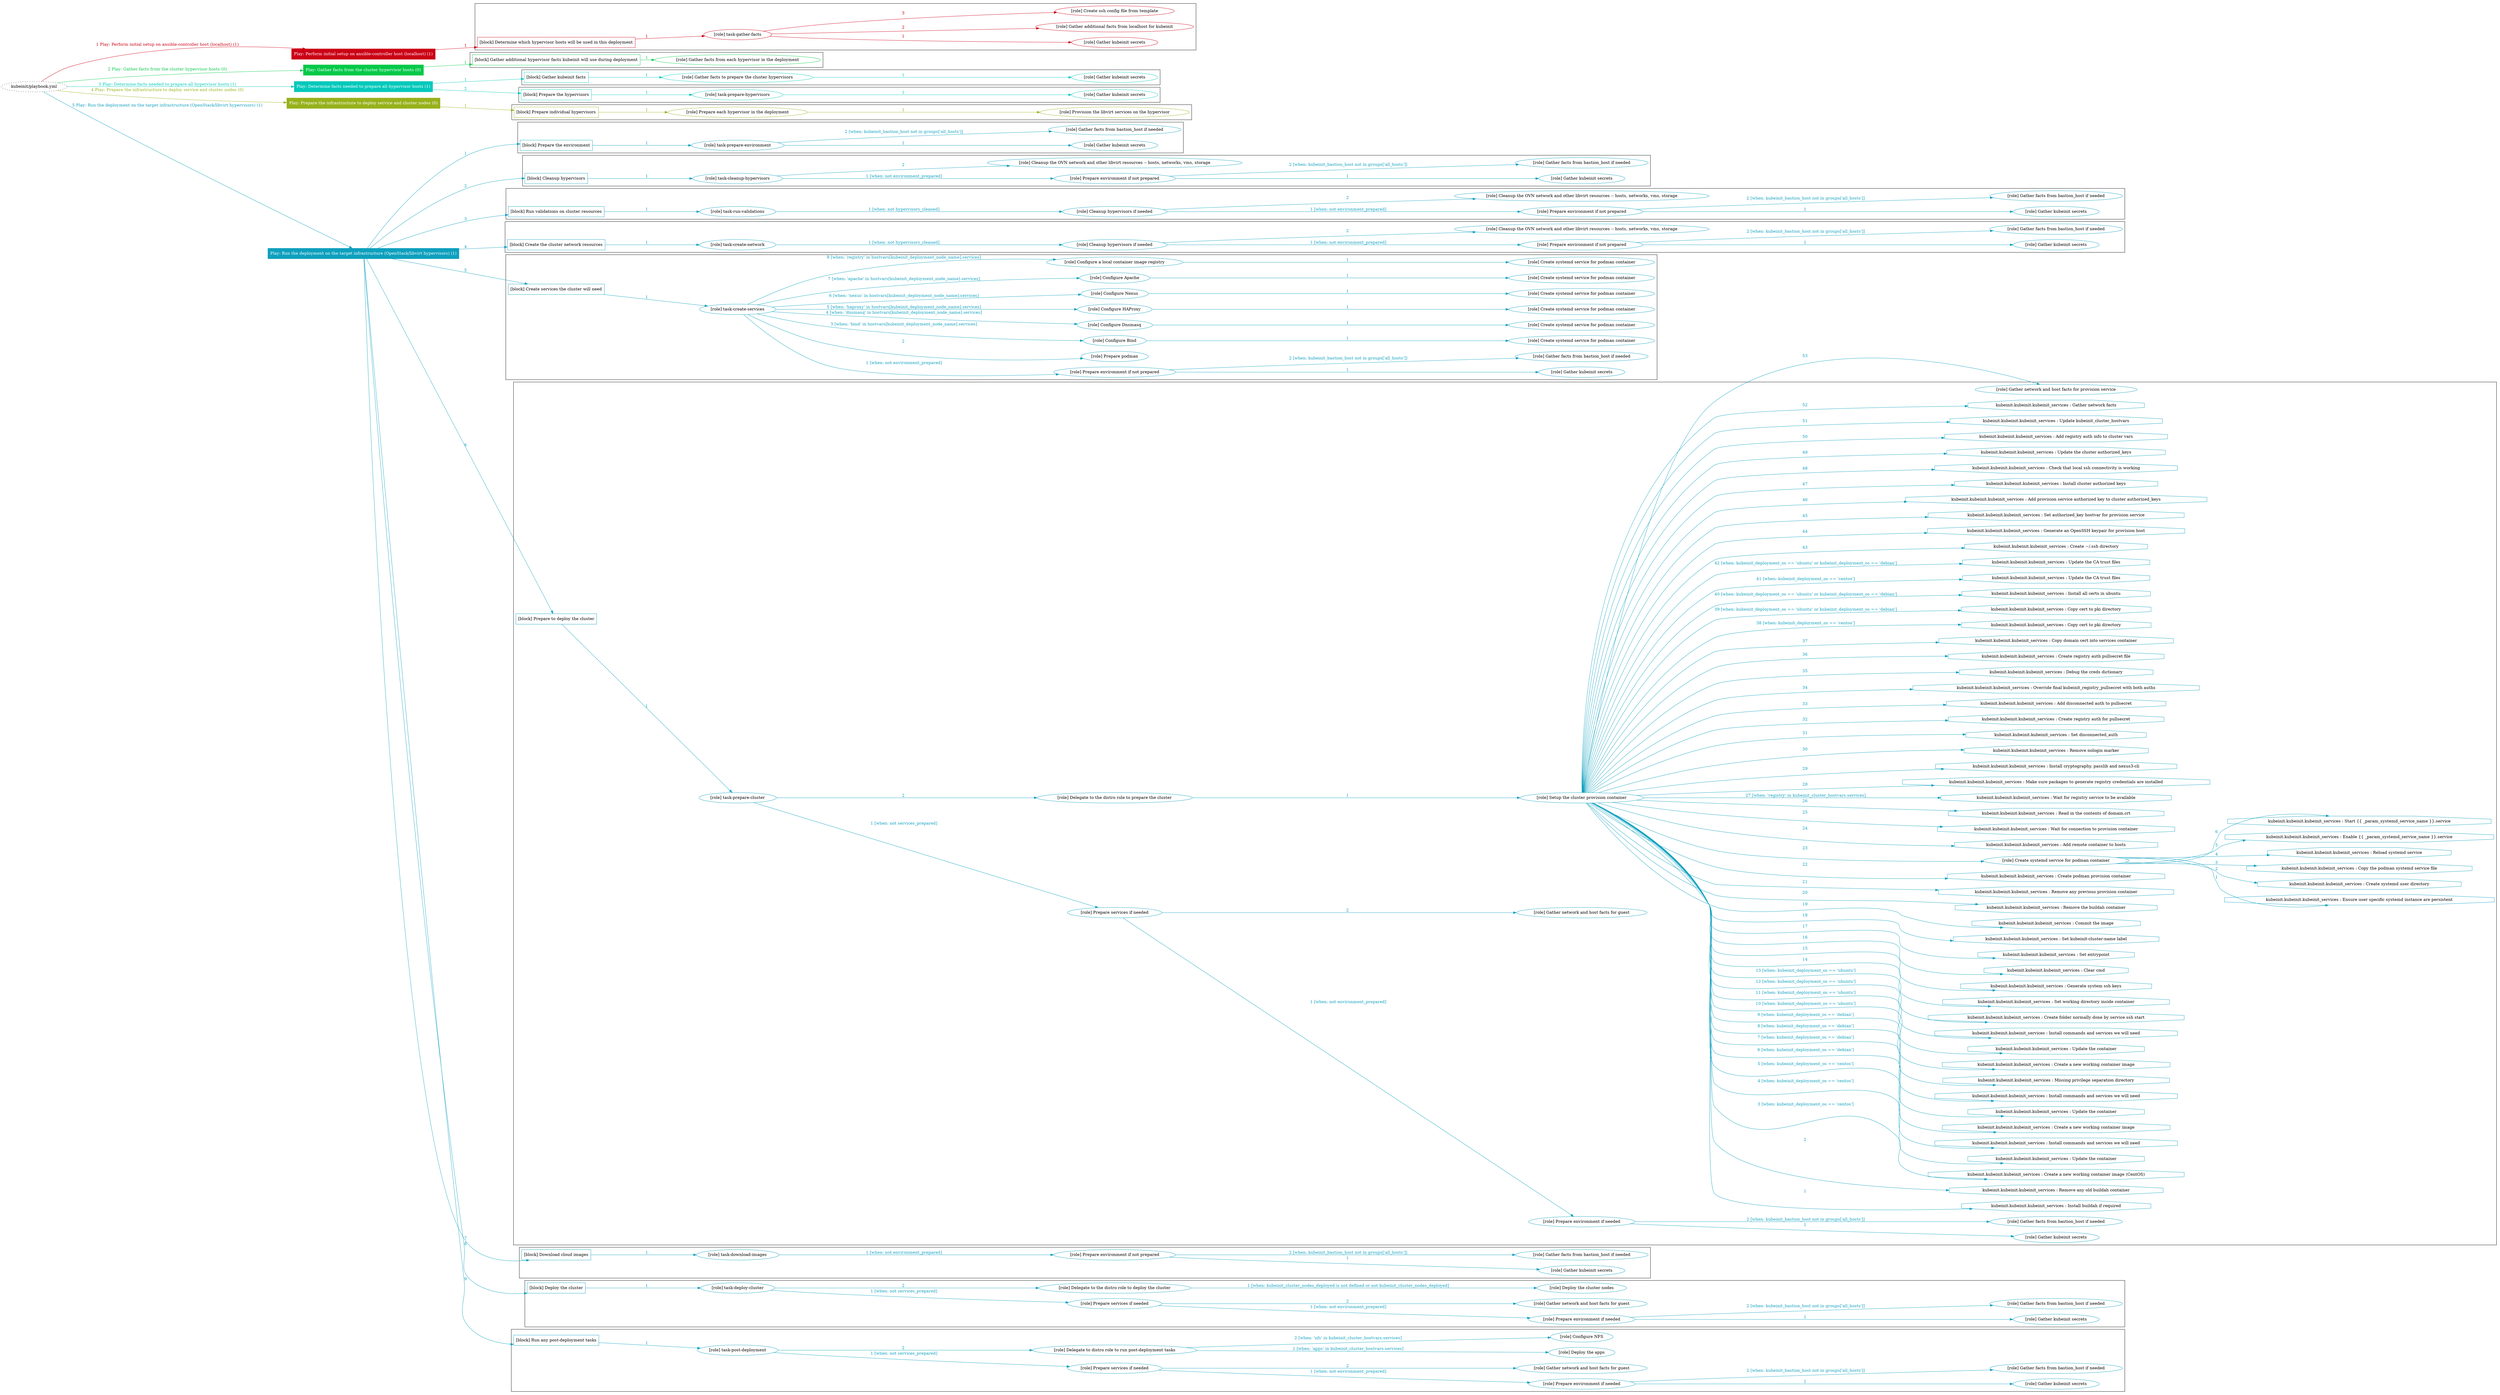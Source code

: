 digraph {
	graph [concentrate=true ordering=in rankdir=LR ratio=fill]
	edge [esep=5 sep=10]
	"kubeinit/playbook.yml" [URL="/home/runner/work/kubeinit/kubeinit/kubeinit/playbook.yml" id=playbook_58d508a7 style=dotted]
	"kubeinit/playbook.yml" -> play_2a29438d [label="1 Play: Perform initial setup on ansible-controller host (localhost) (1)" color="#cb0115" fontcolor="#cb0115" id=edge_play_2a29438d labeltooltip="1 Play: Perform initial setup on ansible-controller host (localhost) (1)" tooltip="1 Play: Perform initial setup on ansible-controller host (localhost) (1)"]
	subgraph "Play: Perform initial setup on ansible-controller host (localhost) (1)" {
		play_2a29438d [label="Play: Perform initial setup on ansible-controller host (localhost) (1)" URL="/home/runner/work/kubeinit/kubeinit/kubeinit/playbook.yml" color="#cb0115" fontcolor="#ffffff" id=play_2a29438d shape=box style=filled tooltip=localhost]
		play_2a29438d -> block_4ee86a07 [label=1 color="#cb0115" fontcolor="#cb0115" id=edge_block_4ee86a07 labeltooltip=1 tooltip=1]
		subgraph cluster_block_4ee86a07 {
			block_4ee86a07 [label="[block] Determine which hypervisor hosts will be used in this deployment" URL="/home/runner/work/kubeinit/kubeinit/kubeinit/playbook.yml" color="#cb0115" id=block_4ee86a07 labeltooltip="Determine which hypervisor hosts will be used in this deployment" shape=box tooltip="Determine which hypervisor hosts will be used in this deployment"]
			block_4ee86a07 -> role_2a511b07 [label="1 " color="#cb0115" fontcolor="#cb0115" id=edge_role_2a511b07 labeltooltip="1 " tooltip="1 "]
			subgraph "task-gather-facts" {
				role_2a511b07 [label="[role] task-gather-facts" URL="/home/runner/work/kubeinit/kubeinit/kubeinit/playbook.yml" color="#cb0115" id=role_2a511b07 tooltip="task-gather-facts"]
				role_2a511b07 -> role_e49f07bb [label="1 " color="#cb0115" fontcolor="#cb0115" id=edge_role_e49f07bb labeltooltip="1 " tooltip="1 "]
				subgraph "Gather kubeinit secrets" {
					role_e49f07bb [label="[role] Gather kubeinit secrets" URL="/home/runner/.ansible/collections/ansible_collections/kubeinit/kubeinit/roles/kubeinit_prepare/tasks/build_hypervisors_group.yml" color="#cb0115" id=role_e49f07bb tooltip="Gather kubeinit secrets"]
				}
				role_2a511b07 -> role_22794e68 [label="2 " color="#cb0115" fontcolor="#cb0115" id=edge_role_22794e68 labeltooltip="2 " tooltip="2 "]
				subgraph "Gather additional facts from localhost for kubeinit" {
					role_22794e68 [label="[role] Gather additional facts from localhost for kubeinit" URL="/home/runner/.ansible/collections/ansible_collections/kubeinit/kubeinit/roles/kubeinit_prepare/tasks/build_hypervisors_group.yml" color="#cb0115" id=role_22794e68 tooltip="Gather additional facts from localhost for kubeinit"]
				}
				role_2a511b07 -> role_7d155955 [label="3 " color="#cb0115" fontcolor="#cb0115" id=edge_role_7d155955 labeltooltip="3 " tooltip="3 "]
				subgraph "Create ssh config file from template" {
					role_7d155955 [label="[role] Create ssh config file from template" URL="/home/runner/.ansible/collections/ansible_collections/kubeinit/kubeinit/roles/kubeinit_prepare/tasks/build_hypervisors_group.yml" color="#cb0115" id=role_7d155955 tooltip="Create ssh config file from template"]
				}
			}
		}
	}
	"kubeinit/playbook.yml" -> play_6de1dfca [label="2 Play: Gather facts from the cluster hypervisor hosts (0)" color="#03c948" fontcolor="#03c948" id=edge_play_6de1dfca labeltooltip="2 Play: Gather facts from the cluster hypervisor hosts (0)" tooltip="2 Play: Gather facts from the cluster hypervisor hosts (0)"]
	subgraph "Play: Gather facts from the cluster hypervisor hosts (0)" {
		play_6de1dfca [label="Play: Gather facts from the cluster hypervisor hosts (0)" URL="/home/runner/work/kubeinit/kubeinit/kubeinit/playbook.yml" color="#03c948" fontcolor="#ffffff" id=play_6de1dfca shape=box style=filled tooltip="Play: Gather facts from the cluster hypervisor hosts (0)"]
		play_6de1dfca -> block_5d2b1fe6 [label=1 color="#03c948" fontcolor="#03c948" id=edge_block_5d2b1fe6 labeltooltip=1 tooltip=1]
		subgraph cluster_block_5d2b1fe6 {
			block_5d2b1fe6 [label="[block] Gather additional hypervisor facts kubeinit will use during deployment" URL="/home/runner/work/kubeinit/kubeinit/kubeinit/playbook.yml" color="#03c948" id=block_5d2b1fe6 labeltooltip="Gather additional hypervisor facts kubeinit will use during deployment" shape=box tooltip="Gather additional hypervisor facts kubeinit will use during deployment"]
			block_5d2b1fe6 -> role_3ee8256c [label="1 " color="#03c948" fontcolor="#03c948" id=edge_role_3ee8256c labeltooltip="1 " tooltip="1 "]
			subgraph "Gather facts from each hypervisor in the deployment" {
				role_3ee8256c [label="[role] Gather facts from each hypervisor in the deployment" URL="/home/runner/work/kubeinit/kubeinit/kubeinit/playbook.yml" color="#03c948" id=role_3ee8256c tooltip="Gather facts from each hypervisor in the deployment"]
			}
		}
	}
	"kubeinit/playbook.yml" -> play_1be65c34 [label="3 Play: Determine facts needed to prepare all hypervisor hosts (1)" color="#03c9bb" fontcolor="#03c9bb" id=edge_play_1be65c34 labeltooltip="3 Play: Determine facts needed to prepare all hypervisor hosts (1)" tooltip="3 Play: Determine facts needed to prepare all hypervisor hosts (1)"]
	subgraph "Play: Determine facts needed to prepare all hypervisor hosts (1)" {
		play_1be65c34 [label="Play: Determine facts needed to prepare all hypervisor hosts (1)" URL="/home/runner/work/kubeinit/kubeinit/kubeinit/playbook.yml" color="#03c9bb" fontcolor="#ffffff" id=play_1be65c34 shape=box style=filled tooltip=localhost]
		play_1be65c34 -> block_4fbf0b96 [label=1 color="#03c9bb" fontcolor="#03c9bb" id=edge_block_4fbf0b96 labeltooltip=1 tooltip=1]
		subgraph cluster_block_4fbf0b96 {
			block_4fbf0b96 [label="[block] Gather kubeinit facts" URL="/home/runner/work/kubeinit/kubeinit/kubeinit/playbook.yml" color="#03c9bb" id=block_4fbf0b96 labeltooltip="Gather kubeinit facts" shape=box tooltip="Gather kubeinit facts"]
			block_4fbf0b96 -> role_993e692c [label="1 " color="#03c9bb" fontcolor="#03c9bb" id=edge_role_993e692c labeltooltip="1 " tooltip="1 "]
			subgraph "Gather facts to prepare the cluster hypervisors" {
				role_993e692c [label="[role] Gather facts to prepare the cluster hypervisors" URL="/home/runner/work/kubeinit/kubeinit/kubeinit/playbook.yml" color="#03c9bb" id=role_993e692c tooltip="Gather facts to prepare the cluster hypervisors"]
				role_993e692c -> role_b072b594 [label="1 " color="#03c9bb" fontcolor="#03c9bb" id=edge_role_b072b594 labeltooltip="1 " tooltip="1 "]
				subgraph "Gather kubeinit secrets" {
					role_b072b594 [label="[role] Gather kubeinit secrets" URL="/home/runner/.ansible/collections/ansible_collections/kubeinit/kubeinit/roles/kubeinit_prepare/tasks/gather_kubeinit_facts.yml" color="#03c9bb" id=role_b072b594 tooltip="Gather kubeinit secrets"]
				}
			}
		}
		play_1be65c34 -> block_dee2cc30 [label=2 color="#03c9bb" fontcolor="#03c9bb" id=edge_block_dee2cc30 labeltooltip=2 tooltip=2]
		subgraph cluster_block_dee2cc30 {
			block_dee2cc30 [label="[block] Prepare the hypervisors" URL="/home/runner/work/kubeinit/kubeinit/kubeinit/playbook.yml" color="#03c9bb" id=block_dee2cc30 labeltooltip="Prepare the hypervisors" shape=box tooltip="Prepare the hypervisors"]
			block_dee2cc30 -> role_717b49aa [label="1 " color="#03c9bb" fontcolor="#03c9bb" id=edge_role_717b49aa labeltooltip="1 " tooltip="1 "]
			subgraph "task-prepare-hypervisors" {
				role_717b49aa [label="[role] task-prepare-hypervisors" URL="/home/runner/work/kubeinit/kubeinit/kubeinit/playbook.yml" color="#03c9bb" id=role_717b49aa tooltip="task-prepare-hypervisors"]
				role_717b49aa -> role_532397f2 [label="1 " color="#03c9bb" fontcolor="#03c9bb" id=edge_role_532397f2 labeltooltip="1 " tooltip="1 "]
				subgraph "Gather kubeinit secrets" {
					role_532397f2 [label="[role] Gather kubeinit secrets" URL="/home/runner/.ansible/collections/ansible_collections/kubeinit/kubeinit/roles/kubeinit_prepare/tasks/gather_kubeinit_facts.yml" color="#03c9bb" id=role_532397f2 tooltip="Gather kubeinit secrets"]
				}
			}
		}
	}
	"kubeinit/playbook.yml" -> play_a72b1c05 [label="4 Play: Prepare the infrastructure to deploy service and cluster nodes (0)" color="#97b11b" fontcolor="#97b11b" id=edge_play_a72b1c05 labeltooltip="4 Play: Prepare the infrastructure to deploy service and cluster nodes (0)" tooltip="4 Play: Prepare the infrastructure to deploy service and cluster nodes (0)"]
	subgraph "Play: Prepare the infrastructure to deploy service and cluster nodes (0)" {
		play_a72b1c05 [label="Play: Prepare the infrastructure to deploy service and cluster nodes (0)" URL="/home/runner/work/kubeinit/kubeinit/kubeinit/playbook.yml" color="#97b11b" fontcolor="#ffffff" id=play_a72b1c05 shape=box style=filled tooltip="Play: Prepare the infrastructure to deploy service and cluster nodes (0)"]
		play_a72b1c05 -> block_d3ca18c2 [label=1 color="#97b11b" fontcolor="#97b11b" id=edge_block_d3ca18c2 labeltooltip=1 tooltip=1]
		subgraph cluster_block_d3ca18c2 {
			block_d3ca18c2 [label="[block] Prepare individual hypervisors" URL="/home/runner/work/kubeinit/kubeinit/kubeinit/playbook.yml" color="#97b11b" id=block_d3ca18c2 labeltooltip="Prepare individual hypervisors" shape=box tooltip="Prepare individual hypervisors"]
			block_d3ca18c2 -> role_dd8bf6ab [label="1 " color="#97b11b" fontcolor="#97b11b" id=edge_role_dd8bf6ab labeltooltip="1 " tooltip="1 "]
			subgraph "Prepare each hypervisor in the deployment" {
				role_dd8bf6ab [label="[role] Prepare each hypervisor in the deployment" URL="/home/runner/work/kubeinit/kubeinit/kubeinit/playbook.yml" color="#97b11b" id=role_dd8bf6ab tooltip="Prepare each hypervisor in the deployment"]
				role_dd8bf6ab -> role_7ad1e257 [label="1 " color="#97b11b" fontcolor="#97b11b" id=edge_role_7ad1e257 labeltooltip="1 " tooltip="1 "]
				subgraph "Provision the libvirt services on the hypervisor" {
					role_7ad1e257 [label="[role] Provision the libvirt services on the hypervisor" URL="/home/runner/.ansible/collections/ansible_collections/kubeinit/kubeinit/roles/kubeinit_prepare/tasks/prepare_hypervisor.yml" color="#97b11b" id=role_7ad1e257 tooltip="Provision the libvirt services on the hypervisor"]
				}
			}
		}
	}
	"kubeinit/playbook.yml" -> play_8c4d6803 [label="5 Play: Run the deployment on the target infrastructure (OpenStack/libvirt hypervisors) (1)" color="#0ea0be" fontcolor="#0ea0be" id=edge_play_8c4d6803 labeltooltip="5 Play: Run the deployment on the target infrastructure (OpenStack/libvirt hypervisors) (1)" tooltip="5 Play: Run the deployment on the target infrastructure (OpenStack/libvirt hypervisors) (1)"]
	subgraph "Play: Run the deployment on the target infrastructure (OpenStack/libvirt hypervisors) (1)" {
		play_8c4d6803 [label="Play: Run the deployment on the target infrastructure (OpenStack/libvirt hypervisors) (1)" URL="/home/runner/work/kubeinit/kubeinit/kubeinit/playbook.yml" color="#0ea0be" fontcolor="#ffffff" id=play_8c4d6803 shape=box style=filled tooltip=localhost]
		play_8c4d6803 -> block_761f1c93 [label=1 color="#0ea0be" fontcolor="#0ea0be" id=edge_block_761f1c93 labeltooltip=1 tooltip=1]
		subgraph cluster_block_761f1c93 {
			block_761f1c93 [label="[block] Prepare the environment" URL="/home/runner/work/kubeinit/kubeinit/kubeinit/playbook.yml" color="#0ea0be" id=block_761f1c93 labeltooltip="Prepare the environment" shape=box tooltip="Prepare the environment"]
			block_761f1c93 -> role_9d1b958a [label="1 " color="#0ea0be" fontcolor="#0ea0be" id=edge_role_9d1b958a labeltooltip="1 " tooltip="1 "]
			subgraph "task-prepare-environment" {
				role_9d1b958a [label="[role] task-prepare-environment" URL="/home/runner/work/kubeinit/kubeinit/kubeinit/playbook.yml" color="#0ea0be" id=role_9d1b958a tooltip="task-prepare-environment"]
				role_9d1b958a -> role_27e56f8d [label="1 " color="#0ea0be" fontcolor="#0ea0be" id=edge_role_27e56f8d labeltooltip="1 " tooltip="1 "]
				subgraph "Gather kubeinit secrets" {
					role_27e56f8d [label="[role] Gather kubeinit secrets" URL="/home/runner/.ansible/collections/ansible_collections/kubeinit/kubeinit/roles/kubeinit_prepare/tasks/gather_kubeinit_facts.yml" color="#0ea0be" id=role_27e56f8d tooltip="Gather kubeinit secrets"]
				}
				role_9d1b958a -> role_46980af7 [label="2 [when: kubeinit_bastion_host not in groups['all_hosts']]" color="#0ea0be" fontcolor="#0ea0be" id=edge_role_46980af7 labeltooltip="2 [when: kubeinit_bastion_host not in groups['all_hosts']]" tooltip="2 [when: kubeinit_bastion_host not in groups['all_hosts']]"]
				subgraph "Gather facts from bastion_host if needed" {
					role_46980af7 [label="[role] Gather facts from bastion_host if needed" URL="/home/runner/.ansible/collections/ansible_collections/kubeinit/kubeinit/roles/kubeinit_prepare/tasks/main.yml" color="#0ea0be" id=role_46980af7 tooltip="Gather facts from bastion_host if needed"]
				}
			}
		}
		play_8c4d6803 -> block_9db5d43c [label=2 color="#0ea0be" fontcolor="#0ea0be" id=edge_block_9db5d43c labeltooltip=2 tooltip=2]
		subgraph cluster_block_9db5d43c {
			block_9db5d43c [label="[block] Cleanup hypervisors" URL="/home/runner/work/kubeinit/kubeinit/kubeinit/playbook.yml" color="#0ea0be" id=block_9db5d43c labeltooltip="Cleanup hypervisors" shape=box tooltip="Cleanup hypervisors"]
			block_9db5d43c -> role_35e8a868 [label="1 " color="#0ea0be" fontcolor="#0ea0be" id=edge_role_35e8a868 labeltooltip="1 " tooltip="1 "]
			subgraph "task-cleanup-hypervisors" {
				role_35e8a868 [label="[role] task-cleanup-hypervisors" URL="/home/runner/work/kubeinit/kubeinit/kubeinit/playbook.yml" color="#0ea0be" id=role_35e8a868 tooltip="task-cleanup-hypervisors"]
				role_35e8a868 -> role_80e70530 [label="1 [when: not environment_prepared]" color="#0ea0be" fontcolor="#0ea0be" id=edge_role_80e70530 labeltooltip="1 [when: not environment_prepared]" tooltip="1 [when: not environment_prepared]"]
				subgraph "Prepare environment if not prepared" {
					role_80e70530 [label="[role] Prepare environment if not prepared" URL="/home/runner/.ansible/collections/ansible_collections/kubeinit/kubeinit/roles/kubeinit_libvirt/tasks/cleanup_hypervisors.yml" color="#0ea0be" id=role_80e70530 tooltip="Prepare environment if not prepared"]
					role_80e70530 -> role_6dad93bd [label="1 " color="#0ea0be" fontcolor="#0ea0be" id=edge_role_6dad93bd labeltooltip="1 " tooltip="1 "]
					subgraph "Gather kubeinit secrets" {
						role_6dad93bd [label="[role] Gather kubeinit secrets" URL="/home/runner/.ansible/collections/ansible_collections/kubeinit/kubeinit/roles/kubeinit_prepare/tasks/gather_kubeinit_facts.yml" color="#0ea0be" id=role_6dad93bd tooltip="Gather kubeinit secrets"]
					}
					role_80e70530 -> role_2202d446 [label="2 [when: kubeinit_bastion_host not in groups['all_hosts']]" color="#0ea0be" fontcolor="#0ea0be" id=edge_role_2202d446 labeltooltip="2 [when: kubeinit_bastion_host not in groups['all_hosts']]" tooltip="2 [when: kubeinit_bastion_host not in groups['all_hosts']]"]
					subgraph "Gather facts from bastion_host if needed" {
						role_2202d446 [label="[role] Gather facts from bastion_host if needed" URL="/home/runner/.ansible/collections/ansible_collections/kubeinit/kubeinit/roles/kubeinit_prepare/tasks/main.yml" color="#0ea0be" id=role_2202d446 tooltip="Gather facts from bastion_host if needed"]
					}
				}
				role_35e8a868 -> role_9f0faead [label="2 " color="#0ea0be" fontcolor="#0ea0be" id=edge_role_9f0faead labeltooltip="2 " tooltip="2 "]
				subgraph "Cleanup the OVN network and other libvirt resources -- hosts, networks, vms, storage" {
					role_9f0faead [label="[role] Cleanup the OVN network and other libvirt resources -- hosts, networks, vms, storage" URL="/home/runner/.ansible/collections/ansible_collections/kubeinit/kubeinit/roles/kubeinit_libvirt/tasks/cleanup_hypervisors.yml" color="#0ea0be" id=role_9f0faead tooltip="Cleanup the OVN network and other libvirt resources -- hosts, networks, vms, storage"]
				}
			}
		}
		play_8c4d6803 -> block_e670298c [label=3 color="#0ea0be" fontcolor="#0ea0be" id=edge_block_e670298c labeltooltip=3 tooltip=3]
		subgraph cluster_block_e670298c {
			block_e670298c [label="[block] Run validations on cluster resources" URL="/home/runner/work/kubeinit/kubeinit/kubeinit/playbook.yml" color="#0ea0be" id=block_e670298c labeltooltip="Run validations on cluster resources" shape=box tooltip="Run validations on cluster resources"]
			block_e670298c -> role_e58429cc [label="1 " color="#0ea0be" fontcolor="#0ea0be" id=edge_role_e58429cc labeltooltip="1 " tooltip="1 "]
			subgraph "task-run-validations" {
				role_e58429cc [label="[role] task-run-validations" URL="/home/runner/work/kubeinit/kubeinit/kubeinit/playbook.yml" color="#0ea0be" id=role_e58429cc tooltip="task-run-validations"]
				role_e58429cc -> role_42f835ec [label="1 [when: not hypervisors_cleaned]" color="#0ea0be" fontcolor="#0ea0be" id=edge_role_42f835ec labeltooltip="1 [when: not hypervisors_cleaned]" tooltip="1 [when: not hypervisors_cleaned]"]
				subgraph "Cleanup hypervisors if needed" {
					role_42f835ec [label="[role] Cleanup hypervisors if needed" URL="/home/runner/.ansible/collections/ansible_collections/kubeinit/kubeinit/roles/kubeinit_validations/tasks/main.yml" color="#0ea0be" id=role_42f835ec tooltip="Cleanup hypervisors if needed"]
					role_42f835ec -> role_f9ec90c6 [label="1 [when: not environment_prepared]" color="#0ea0be" fontcolor="#0ea0be" id=edge_role_f9ec90c6 labeltooltip="1 [when: not environment_prepared]" tooltip="1 [when: not environment_prepared]"]
					subgraph "Prepare environment if not prepared" {
						role_f9ec90c6 [label="[role] Prepare environment if not prepared" URL="/home/runner/.ansible/collections/ansible_collections/kubeinit/kubeinit/roles/kubeinit_libvirt/tasks/cleanup_hypervisors.yml" color="#0ea0be" id=role_f9ec90c6 tooltip="Prepare environment if not prepared"]
						role_f9ec90c6 -> role_c682ec02 [label="1 " color="#0ea0be" fontcolor="#0ea0be" id=edge_role_c682ec02 labeltooltip="1 " tooltip="1 "]
						subgraph "Gather kubeinit secrets" {
							role_c682ec02 [label="[role] Gather kubeinit secrets" URL="/home/runner/.ansible/collections/ansible_collections/kubeinit/kubeinit/roles/kubeinit_prepare/tasks/gather_kubeinit_facts.yml" color="#0ea0be" id=role_c682ec02 tooltip="Gather kubeinit secrets"]
						}
						role_f9ec90c6 -> role_e317d797 [label="2 [when: kubeinit_bastion_host not in groups['all_hosts']]" color="#0ea0be" fontcolor="#0ea0be" id=edge_role_e317d797 labeltooltip="2 [when: kubeinit_bastion_host not in groups['all_hosts']]" tooltip="2 [when: kubeinit_bastion_host not in groups['all_hosts']]"]
						subgraph "Gather facts from bastion_host if needed" {
							role_e317d797 [label="[role] Gather facts from bastion_host if needed" URL="/home/runner/.ansible/collections/ansible_collections/kubeinit/kubeinit/roles/kubeinit_prepare/tasks/main.yml" color="#0ea0be" id=role_e317d797 tooltip="Gather facts from bastion_host if needed"]
						}
					}
					role_42f835ec -> role_3ee114df [label="2 " color="#0ea0be" fontcolor="#0ea0be" id=edge_role_3ee114df labeltooltip="2 " tooltip="2 "]
					subgraph "Cleanup the OVN network and other libvirt resources -- hosts, networks, vms, storage" {
						role_3ee114df [label="[role] Cleanup the OVN network and other libvirt resources -- hosts, networks, vms, storage" URL="/home/runner/.ansible/collections/ansible_collections/kubeinit/kubeinit/roles/kubeinit_libvirt/tasks/cleanup_hypervisors.yml" color="#0ea0be" id=role_3ee114df tooltip="Cleanup the OVN network and other libvirt resources -- hosts, networks, vms, storage"]
					}
				}
			}
		}
		play_8c4d6803 -> block_c86618da [label=4 color="#0ea0be" fontcolor="#0ea0be" id=edge_block_c86618da labeltooltip=4 tooltip=4]
		subgraph cluster_block_c86618da {
			block_c86618da [label="[block] Create the cluster network resources" URL="/home/runner/work/kubeinit/kubeinit/kubeinit/playbook.yml" color="#0ea0be" id=block_c86618da labeltooltip="Create the cluster network resources" shape=box tooltip="Create the cluster network resources"]
			block_c86618da -> role_9eebf52d [label="1 " color="#0ea0be" fontcolor="#0ea0be" id=edge_role_9eebf52d labeltooltip="1 " tooltip="1 "]
			subgraph "task-create-network" {
				role_9eebf52d [label="[role] task-create-network" URL="/home/runner/work/kubeinit/kubeinit/kubeinit/playbook.yml" color="#0ea0be" id=role_9eebf52d tooltip="task-create-network"]
				role_9eebf52d -> role_e2378402 [label="1 [when: not hypervisors_cleaned]" color="#0ea0be" fontcolor="#0ea0be" id=edge_role_e2378402 labeltooltip="1 [when: not hypervisors_cleaned]" tooltip="1 [when: not hypervisors_cleaned]"]
				subgraph "Cleanup hypervisors if needed" {
					role_e2378402 [label="[role] Cleanup hypervisors if needed" URL="/home/runner/.ansible/collections/ansible_collections/kubeinit/kubeinit/roles/kubeinit_libvirt/tasks/create_network.yml" color="#0ea0be" id=role_e2378402 tooltip="Cleanup hypervisors if needed"]
					role_e2378402 -> role_939d0f0c [label="1 [when: not environment_prepared]" color="#0ea0be" fontcolor="#0ea0be" id=edge_role_939d0f0c labeltooltip="1 [when: not environment_prepared]" tooltip="1 [when: not environment_prepared]"]
					subgraph "Prepare environment if not prepared" {
						role_939d0f0c [label="[role] Prepare environment if not prepared" URL="/home/runner/.ansible/collections/ansible_collections/kubeinit/kubeinit/roles/kubeinit_libvirt/tasks/cleanup_hypervisors.yml" color="#0ea0be" id=role_939d0f0c tooltip="Prepare environment if not prepared"]
						role_939d0f0c -> role_77651eb2 [label="1 " color="#0ea0be" fontcolor="#0ea0be" id=edge_role_77651eb2 labeltooltip="1 " tooltip="1 "]
						subgraph "Gather kubeinit secrets" {
							role_77651eb2 [label="[role] Gather kubeinit secrets" URL="/home/runner/.ansible/collections/ansible_collections/kubeinit/kubeinit/roles/kubeinit_prepare/tasks/gather_kubeinit_facts.yml" color="#0ea0be" id=role_77651eb2 tooltip="Gather kubeinit secrets"]
						}
						role_939d0f0c -> role_0dfb3851 [label="2 [when: kubeinit_bastion_host not in groups['all_hosts']]" color="#0ea0be" fontcolor="#0ea0be" id=edge_role_0dfb3851 labeltooltip="2 [when: kubeinit_bastion_host not in groups['all_hosts']]" tooltip="2 [when: kubeinit_bastion_host not in groups['all_hosts']]"]
						subgraph "Gather facts from bastion_host if needed" {
							role_0dfb3851 [label="[role] Gather facts from bastion_host if needed" URL="/home/runner/.ansible/collections/ansible_collections/kubeinit/kubeinit/roles/kubeinit_prepare/tasks/main.yml" color="#0ea0be" id=role_0dfb3851 tooltip="Gather facts from bastion_host if needed"]
						}
					}
					role_e2378402 -> role_afec655c [label="2 " color="#0ea0be" fontcolor="#0ea0be" id=edge_role_afec655c labeltooltip="2 " tooltip="2 "]
					subgraph "Cleanup the OVN network and other libvirt resources -- hosts, networks, vms, storage" {
						role_afec655c [label="[role] Cleanup the OVN network and other libvirt resources -- hosts, networks, vms, storage" URL="/home/runner/.ansible/collections/ansible_collections/kubeinit/kubeinit/roles/kubeinit_libvirt/tasks/cleanup_hypervisors.yml" color="#0ea0be" id=role_afec655c tooltip="Cleanup the OVN network and other libvirt resources -- hosts, networks, vms, storage"]
					}
				}
			}
		}
		play_8c4d6803 -> block_5084fbb5 [label=5 color="#0ea0be" fontcolor="#0ea0be" id=edge_block_5084fbb5 labeltooltip=5 tooltip=5]
		subgraph cluster_block_5084fbb5 {
			block_5084fbb5 [label="[block] Create services the cluster will need" URL="/home/runner/work/kubeinit/kubeinit/kubeinit/playbook.yml" color="#0ea0be" id=block_5084fbb5 labeltooltip="Create services the cluster will need" shape=box tooltip="Create services the cluster will need"]
			block_5084fbb5 -> role_cafbecda [label="1 " color="#0ea0be" fontcolor="#0ea0be" id=edge_role_cafbecda labeltooltip="1 " tooltip="1 "]
			subgraph "task-create-services" {
				role_cafbecda [label="[role] task-create-services" URL="/home/runner/work/kubeinit/kubeinit/kubeinit/playbook.yml" color="#0ea0be" id=role_cafbecda tooltip="task-create-services"]
				role_cafbecda -> role_179365eb [label="1 [when: not environment_prepared]" color="#0ea0be" fontcolor="#0ea0be" id=edge_role_179365eb labeltooltip="1 [when: not environment_prepared]" tooltip="1 [when: not environment_prepared]"]
				subgraph "Prepare environment if not prepared" {
					role_179365eb [label="[role] Prepare environment if not prepared" URL="/home/runner/.ansible/collections/ansible_collections/kubeinit/kubeinit/roles/kubeinit_services/tasks/main.yml" color="#0ea0be" id=role_179365eb tooltip="Prepare environment if not prepared"]
					role_179365eb -> role_c6eb490f [label="1 " color="#0ea0be" fontcolor="#0ea0be" id=edge_role_c6eb490f labeltooltip="1 " tooltip="1 "]
					subgraph "Gather kubeinit secrets" {
						role_c6eb490f [label="[role] Gather kubeinit secrets" URL="/home/runner/.ansible/collections/ansible_collections/kubeinit/kubeinit/roles/kubeinit_prepare/tasks/gather_kubeinit_facts.yml" color="#0ea0be" id=role_c6eb490f tooltip="Gather kubeinit secrets"]
					}
					role_179365eb -> role_988409de [label="2 [when: kubeinit_bastion_host not in groups['all_hosts']]" color="#0ea0be" fontcolor="#0ea0be" id=edge_role_988409de labeltooltip="2 [when: kubeinit_bastion_host not in groups['all_hosts']]" tooltip="2 [when: kubeinit_bastion_host not in groups['all_hosts']]"]
					subgraph "Gather facts from bastion_host if needed" {
						role_988409de [label="[role] Gather facts from bastion_host if needed" URL="/home/runner/.ansible/collections/ansible_collections/kubeinit/kubeinit/roles/kubeinit_prepare/tasks/main.yml" color="#0ea0be" id=role_988409de tooltip="Gather facts from bastion_host if needed"]
					}
				}
				role_cafbecda -> role_96682b30 [label="2 " color="#0ea0be" fontcolor="#0ea0be" id=edge_role_96682b30 labeltooltip="2 " tooltip="2 "]
				subgraph "Prepare podman" {
					role_96682b30 [label="[role] Prepare podman" URL="/home/runner/.ansible/collections/ansible_collections/kubeinit/kubeinit/roles/kubeinit_services/tasks/00_create_service_pod.yml" color="#0ea0be" id=role_96682b30 tooltip="Prepare podman"]
				}
				role_cafbecda -> role_38dbc30e [label="3 [when: 'bind' in hostvars[kubeinit_deployment_node_name].services]" color="#0ea0be" fontcolor="#0ea0be" id=edge_role_38dbc30e labeltooltip="3 [when: 'bind' in hostvars[kubeinit_deployment_node_name].services]" tooltip="3 [when: 'bind' in hostvars[kubeinit_deployment_node_name].services]"]
				subgraph "Configure Bind" {
					role_38dbc30e [label="[role] Configure Bind" URL="/home/runner/.ansible/collections/ansible_collections/kubeinit/kubeinit/roles/kubeinit_services/tasks/start_services_containers.yml" color="#0ea0be" id=role_38dbc30e tooltip="Configure Bind"]
					role_38dbc30e -> role_d958eb6f [label="1 " color="#0ea0be" fontcolor="#0ea0be" id=edge_role_d958eb6f labeltooltip="1 " tooltip="1 "]
					subgraph "Create systemd service for podman container" {
						role_d958eb6f [label="[role] Create systemd service for podman container" URL="/home/runner/.ansible/collections/ansible_collections/kubeinit/kubeinit/roles/kubeinit_bind/tasks/main.yml" color="#0ea0be" id=role_d958eb6f tooltip="Create systemd service for podman container"]
					}
				}
				role_cafbecda -> role_bc703516 [label="4 [when: 'dnsmasq' in hostvars[kubeinit_deployment_node_name].services]" color="#0ea0be" fontcolor="#0ea0be" id=edge_role_bc703516 labeltooltip="4 [when: 'dnsmasq' in hostvars[kubeinit_deployment_node_name].services]" tooltip="4 [when: 'dnsmasq' in hostvars[kubeinit_deployment_node_name].services]"]
				subgraph "Configure Dnsmasq" {
					role_bc703516 [label="[role] Configure Dnsmasq" URL="/home/runner/.ansible/collections/ansible_collections/kubeinit/kubeinit/roles/kubeinit_services/tasks/start_services_containers.yml" color="#0ea0be" id=role_bc703516 tooltip="Configure Dnsmasq"]
					role_bc703516 -> role_99599cfb [label="1 " color="#0ea0be" fontcolor="#0ea0be" id=edge_role_99599cfb labeltooltip="1 " tooltip="1 "]
					subgraph "Create systemd service for podman container" {
						role_99599cfb [label="[role] Create systemd service for podman container" URL="/home/runner/.ansible/collections/ansible_collections/kubeinit/kubeinit/roles/kubeinit_dnsmasq/tasks/main.yml" color="#0ea0be" id=role_99599cfb tooltip="Create systemd service for podman container"]
					}
				}
				role_cafbecda -> role_29e8b275 [label="5 [when: 'haproxy' in hostvars[kubeinit_deployment_node_name].services]" color="#0ea0be" fontcolor="#0ea0be" id=edge_role_29e8b275 labeltooltip="5 [when: 'haproxy' in hostvars[kubeinit_deployment_node_name].services]" tooltip="5 [when: 'haproxy' in hostvars[kubeinit_deployment_node_name].services]"]
				subgraph "Configure HAProxy" {
					role_29e8b275 [label="[role] Configure HAProxy" URL="/home/runner/.ansible/collections/ansible_collections/kubeinit/kubeinit/roles/kubeinit_services/tasks/start_services_containers.yml" color="#0ea0be" id=role_29e8b275 tooltip="Configure HAProxy"]
					role_29e8b275 -> role_03033d8f [label="1 " color="#0ea0be" fontcolor="#0ea0be" id=edge_role_03033d8f labeltooltip="1 " tooltip="1 "]
					subgraph "Create systemd service for podman container" {
						role_03033d8f [label="[role] Create systemd service for podman container" URL="/home/runner/.ansible/collections/ansible_collections/kubeinit/kubeinit/roles/kubeinit_haproxy/tasks/main.yml" color="#0ea0be" id=role_03033d8f tooltip="Create systemd service for podman container"]
					}
				}
				role_cafbecda -> role_0217a127 [label="6 [when: 'nexus' in hostvars[kubeinit_deployment_node_name].services]" color="#0ea0be" fontcolor="#0ea0be" id=edge_role_0217a127 labeltooltip="6 [when: 'nexus' in hostvars[kubeinit_deployment_node_name].services]" tooltip="6 [when: 'nexus' in hostvars[kubeinit_deployment_node_name].services]"]
				subgraph "Configure Nexus" {
					role_0217a127 [label="[role] Configure Nexus" URL="/home/runner/.ansible/collections/ansible_collections/kubeinit/kubeinit/roles/kubeinit_services/tasks/start_services_containers.yml" color="#0ea0be" id=role_0217a127 tooltip="Configure Nexus"]
					role_0217a127 -> role_d39eb1c0 [label="1 " color="#0ea0be" fontcolor="#0ea0be" id=edge_role_d39eb1c0 labeltooltip="1 " tooltip="1 "]
					subgraph "Create systemd service for podman container" {
						role_d39eb1c0 [label="[role] Create systemd service for podman container" URL="/home/runner/.ansible/collections/ansible_collections/kubeinit/kubeinit/roles/kubeinit_nexus/tasks/main.yml" color="#0ea0be" id=role_d39eb1c0 tooltip="Create systemd service for podman container"]
					}
				}
				role_cafbecda -> role_333e00f6 [label="7 [when: 'apache' in hostvars[kubeinit_deployment_node_name].services]" color="#0ea0be" fontcolor="#0ea0be" id=edge_role_333e00f6 labeltooltip="7 [when: 'apache' in hostvars[kubeinit_deployment_node_name].services]" tooltip="7 [when: 'apache' in hostvars[kubeinit_deployment_node_name].services]"]
				subgraph "Configure Apache" {
					role_333e00f6 [label="[role] Configure Apache" URL="/home/runner/.ansible/collections/ansible_collections/kubeinit/kubeinit/roles/kubeinit_services/tasks/start_services_containers.yml" color="#0ea0be" id=role_333e00f6 tooltip="Configure Apache"]
					role_333e00f6 -> role_78a52ca0 [label="1 " color="#0ea0be" fontcolor="#0ea0be" id=edge_role_78a52ca0 labeltooltip="1 " tooltip="1 "]
					subgraph "Create systemd service for podman container" {
						role_78a52ca0 [label="[role] Create systemd service for podman container" URL="/home/runner/.ansible/collections/ansible_collections/kubeinit/kubeinit/roles/kubeinit_apache/tasks/main.yml" color="#0ea0be" id=role_78a52ca0 tooltip="Create systemd service for podman container"]
					}
				}
				role_cafbecda -> role_cf0b1eff [label="8 [when: 'registry' in hostvars[kubeinit_deployment_node_name].services]" color="#0ea0be" fontcolor="#0ea0be" id=edge_role_cf0b1eff labeltooltip="8 [when: 'registry' in hostvars[kubeinit_deployment_node_name].services]" tooltip="8 [when: 'registry' in hostvars[kubeinit_deployment_node_name].services]"]
				subgraph "Configure a local container image registry" {
					role_cf0b1eff [label="[role] Configure a local container image registry" URL="/home/runner/.ansible/collections/ansible_collections/kubeinit/kubeinit/roles/kubeinit_services/tasks/start_services_containers.yml" color="#0ea0be" id=role_cf0b1eff tooltip="Configure a local container image registry"]
					role_cf0b1eff -> role_cdc58701 [label="1 " color="#0ea0be" fontcolor="#0ea0be" id=edge_role_cdc58701 labeltooltip="1 " tooltip="1 "]
					subgraph "Create systemd service for podman container" {
						role_cdc58701 [label="[role] Create systemd service for podman container" URL="/home/runner/.ansible/collections/ansible_collections/kubeinit/kubeinit/roles/kubeinit_registry/tasks/main.yml" color="#0ea0be" id=role_cdc58701 tooltip="Create systemd service for podman container"]
					}
				}
			}
		}
		play_8c4d6803 -> block_024ffaa8 [label=6 color="#0ea0be" fontcolor="#0ea0be" id=edge_block_024ffaa8 labeltooltip=6 tooltip=6]
		subgraph cluster_block_024ffaa8 {
			block_024ffaa8 [label="[block] Prepare to deploy the cluster" URL="/home/runner/work/kubeinit/kubeinit/kubeinit/playbook.yml" color="#0ea0be" id=block_024ffaa8 labeltooltip="Prepare to deploy the cluster" shape=box tooltip="Prepare to deploy the cluster"]
			block_024ffaa8 -> role_cf8dda20 [label="1 " color="#0ea0be" fontcolor="#0ea0be" id=edge_role_cf8dda20 labeltooltip="1 " tooltip="1 "]
			subgraph "task-prepare-cluster" {
				role_cf8dda20 [label="[role] task-prepare-cluster" URL="/home/runner/work/kubeinit/kubeinit/kubeinit/playbook.yml" color="#0ea0be" id=role_cf8dda20 tooltip="task-prepare-cluster"]
				role_cf8dda20 -> role_e1a68c35 [label="1 [when: not services_prepared]" color="#0ea0be" fontcolor="#0ea0be" id=edge_role_e1a68c35 labeltooltip="1 [when: not services_prepared]" tooltip="1 [when: not services_prepared]"]
				subgraph "Prepare services if needed" {
					role_e1a68c35 [label="[role] Prepare services if needed" URL="/home/runner/.ansible/collections/ansible_collections/kubeinit/kubeinit/roles/kubeinit_prepare/tasks/prepare_cluster.yml" color="#0ea0be" id=role_e1a68c35 tooltip="Prepare services if needed"]
					role_e1a68c35 -> role_fdaeae48 [label="1 [when: not environment_prepared]" color="#0ea0be" fontcolor="#0ea0be" id=edge_role_fdaeae48 labeltooltip="1 [when: not environment_prepared]" tooltip="1 [when: not environment_prepared]"]
					subgraph "Prepare environment if needed" {
						role_fdaeae48 [label="[role] Prepare environment if needed" URL="/home/runner/.ansible/collections/ansible_collections/kubeinit/kubeinit/roles/kubeinit_services/tasks/prepare_services.yml" color="#0ea0be" id=role_fdaeae48 tooltip="Prepare environment if needed"]
						role_fdaeae48 -> role_760da2e6 [label="1 " color="#0ea0be" fontcolor="#0ea0be" id=edge_role_760da2e6 labeltooltip="1 " tooltip="1 "]
						subgraph "Gather kubeinit secrets" {
							role_760da2e6 [label="[role] Gather kubeinit secrets" URL="/home/runner/.ansible/collections/ansible_collections/kubeinit/kubeinit/roles/kubeinit_prepare/tasks/gather_kubeinit_facts.yml" color="#0ea0be" id=role_760da2e6 tooltip="Gather kubeinit secrets"]
						}
						role_fdaeae48 -> role_4ebbbec9 [label="2 [when: kubeinit_bastion_host not in groups['all_hosts']]" color="#0ea0be" fontcolor="#0ea0be" id=edge_role_4ebbbec9 labeltooltip="2 [when: kubeinit_bastion_host not in groups['all_hosts']]" tooltip="2 [when: kubeinit_bastion_host not in groups['all_hosts']]"]
						subgraph "Gather facts from bastion_host if needed" {
							role_4ebbbec9 [label="[role] Gather facts from bastion_host if needed" URL="/home/runner/.ansible/collections/ansible_collections/kubeinit/kubeinit/roles/kubeinit_prepare/tasks/main.yml" color="#0ea0be" id=role_4ebbbec9 tooltip="Gather facts from bastion_host if needed"]
						}
					}
					role_e1a68c35 -> role_76662c01 [label="2 " color="#0ea0be" fontcolor="#0ea0be" id=edge_role_76662c01 labeltooltip="2 " tooltip="2 "]
					subgraph "Gather network and host facts for guest" {
						role_76662c01 [label="[role] Gather network and host facts for guest" URL="/home/runner/.ansible/collections/ansible_collections/kubeinit/kubeinit/roles/kubeinit_services/tasks/prepare_services.yml" color="#0ea0be" id=role_76662c01 tooltip="Gather network and host facts for guest"]
					}
				}
				role_cf8dda20 -> role_c49a7f1c [label="2 " color="#0ea0be" fontcolor="#0ea0be" id=edge_role_c49a7f1c labeltooltip="2 " tooltip="2 "]
				subgraph "Delegate to the distro role to prepare the cluster" {
					role_c49a7f1c [label="[role] Delegate to the distro role to prepare the cluster" URL="/home/runner/.ansible/collections/ansible_collections/kubeinit/kubeinit/roles/kubeinit_prepare/tasks/prepare_cluster.yml" color="#0ea0be" id=role_c49a7f1c tooltip="Delegate to the distro role to prepare the cluster"]
					role_c49a7f1c -> role_592b4e02 [label="1 " color="#0ea0be" fontcolor="#0ea0be" id=edge_role_592b4e02 labeltooltip="1 " tooltip="1 "]
					subgraph "Setup the cluster provision container" {
						role_592b4e02 [label="[role] Setup the cluster provision container" URL="/home/runner/.ansible/collections/ansible_collections/kubeinit/kubeinit/roles/kubeinit_cdk/tasks/prepare_cluster.yml" color="#0ea0be" id=role_592b4e02 tooltip="Setup the cluster provision container"]
						task_7147a68c [label="kubeinit.kubeinit.kubeinit_services : Install buildah if required" URL="/home/runner/.ansible/collections/ansible_collections/kubeinit/kubeinit/roles/kubeinit_services/tasks/create_provision_container.yml" color="#0ea0be" id=task_7147a68c shape=octagon tooltip="kubeinit.kubeinit.kubeinit_services : Install buildah if required"]
						role_592b4e02 -> task_7147a68c [label="1 " color="#0ea0be" fontcolor="#0ea0be" id=edge_task_7147a68c labeltooltip="1 " tooltip="1 "]
						task_b575a0cf [label="kubeinit.kubeinit.kubeinit_services : Remove any old buildah container" URL="/home/runner/.ansible/collections/ansible_collections/kubeinit/kubeinit/roles/kubeinit_services/tasks/create_provision_container.yml" color="#0ea0be" id=task_b575a0cf shape=octagon tooltip="kubeinit.kubeinit.kubeinit_services : Remove any old buildah container"]
						role_592b4e02 -> task_b575a0cf [label="2 " color="#0ea0be" fontcolor="#0ea0be" id=edge_task_b575a0cf labeltooltip="2 " tooltip="2 "]
						task_0bcf08bf [label="kubeinit.kubeinit.kubeinit_services : Create a new working container image (CentOS)" URL="/home/runner/.ansible/collections/ansible_collections/kubeinit/kubeinit/roles/kubeinit_services/tasks/create_provision_container.yml" color="#0ea0be" id=task_0bcf08bf shape=octagon tooltip="kubeinit.kubeinit.kubeinit_services : Create a new working container image (CentOS)"]
						role_592b4e02 -> task_0bcf08bf [label="3 [when: kubeinit_deployment_os == 'centos']" color="#0ea0be" fontcolor="#0ea0be" id=edge_task_0bcf08bf labeltooltip="3 [when: kubeinit_deployment_os == 'centos']" tooltip="3 [when: kubeinit_deployment_os == 'centos']"]
						task_2e87cee0 [label="kubeinit.kubeinit.kubeinit_services : Update the container" URL="/home/runner/.ansible/collections/ansible_collections/kubeinit/kubeinit/roles/kubeinit_services/tasks/create_provision_container.yml" color="#0ea0be" id=task_2e87cee0 shape=octagon tooltip="kubeinit.kubeinit.kubeinit_services : Update the container"]
						role_592b4e02 -> task_2e87cee0 [label="4 [when: kubeinit_deployment_os == 'centos']" color="#0ea0be" fontcolor="#0ea0be" id=edge_task_2e87cee0 labeltooltip="4 [when: kubeinit_deployment_os == 'centos']" tooltip="4 [when: kubeinit_deployment_os == 'centos']"]
						task_1bd837f9 [label="kubeinit.kubeinit.kubeinit_services : Install commands and services we will need" URL="/home/runner/.ansible/collections/ansible_collections/kubeinit/kubeinit/roles/kubeinit_services/tasks/create_provision_container.yml" color="#0ea0be" id=task_1bd837f9 shape=octagon tooltip="kubeinit.kubeinit.kubeinit_services : Install commands and services we will need"]
						role_592b4e02 -> task_1bd837f9 [label="5 [when: kubeinit_deployment_os == 'centos']" color="#0ea0be" fontcolor="#0ea0be" id=edge_task_1bd837f9 labeltooltip="5 [when: kubeinit_deployment_os == 'centos']" tooltip="5 [when: kubeinit_deployment_os == 'centos']"]
						task_2362a176 [label="kubeinit.kubeinit.kubeinit_services : Create a new working container image" URL="/home/runner/.ansible/collections/ansible_collections/kubeinit/kubeinit/roles/kubeinit_services/tasks/create_provision_container.yml" color="#0ea0be" id=task_2362a176 shape=octagon tooltip="kubeinit.kubeinit.kubeinit_services : Create a new working container image"]
						role_592b4e02 -> task_2362a176 [label="6 [when: kubeinit_deployment_os == 'debian']" color="#0ea0be" fontcolor="#0ea0be" id=edge_task_2362a176 labeltooltip="6 [when: kubeinit_deployment_os == 'debian']" tooltip="6 [when: kubeinit_deployment_os == 'debian']"]
						task_149d016c [label="kubeinit.kubeinit.kubeinit_services : Update the container" URL="/home/runner/.ansible/collections/ansible_collections/kubeinit/kubeinit/roles/kubeinit_services/tasks/create_provision_container.yml" color="#0ea0be" id=task_149d016c shape=octagon tooltip="kubeinit.kubeinit.kubeinit_services : Update the container"]
						role_592b4e02 -> task_149d016c [label="7 [when: kubeinit_deployment_os == 'debian']" color="#0ea0be" fontcolor="#0ea0be" id=edge_task_149d016c labeltooltip="7 [when: kubeinit_deployment_os == 'debian']" tooltip="7 [when: kubeinit_deployment_os == 'debian']"]
						task_ca062515 [label="kubeinit.kubeinit.kubeinit_services : Install commands and services we will need" URL="/home/runner/.ansible/collections/ansible_collections/kubeinit/kubeinit/roles/kubeinit_services/tasks/create_provision_container.yml" color="#0ea0be" id=task_ca062515 shape=octagon tooltip="kubeinit.kubeinit.kubeinit_services : Install commands and services we will need"]
						role_592b4e02 -> task_ca062515 [label="8 [when: kubeinit_deployment_os == 'debian']" color="#0ea0be" fontcolor="#0ea0be" id=edge_task_ca062515 labeltooltip="8 [when: kubeinit_deployment_os == 'debian']" tooltip="8 [when: kubeinit_deployment_os == 'debian']"]
						task_c18ac46d [label="kubeinit.kubeinit.kubeinit_services : Missing privilege separation directory" URL="/home/runner/.ansible/collections/ansible_collections/kubeinit/kubeinit/roles/kubeinit_services/tasks/create_provision_container.yml" color="#0ea0be" id=task_c18ac46d shape=octagon tooltip="kubeinit.kubeinit.kubeinit_services : Missing privilege separation directory"]
						role_592b4e02 -> task_c18ac46d [label="9 [when: kubeinit_deployment_os == 'debian']" color="#0ea0be" fontcolor="#0ea0be" id=edge_task_c18ac46d labeltooltip="9 [when: kubeinit_deployment_os == 'debian']" tooltip="9 [when: kubeinit_deployment_os == 'debian']"]
						task_664b753e [label="kubeinit.kubeinit.kubeinit_services : Create a new working container image" URL="/home/runner/.ansible/collections/ansible_collections/kubeinit/kubeinit/roles/kubeinit_services/tasks/create_provision_container.yml" color="#0ea0be" id=task_664b753e shape=octagon tooltip="kubeinit.kubeinit.kubeinit_services : Create a new working container image"]
						role_592b4e02 -> task_664b753e [label="10 [when: kubeinit_deployment_os == 'ubuntu']" color="#0ea0be" fontcolor="#0ea0be" id=edge_task_664b753e labeltooltip="10 [when: kubeinit_deployment_os == 'ubuntu']" tooltip="10 [when: kubeinit_deployment_os == 'ubuntu']"]
						task_b4699e4f [label="kubeinit.kubeinit.kubeinit_services : Update the container" URL="/home/runner/.ansible/collections/ansible_collections/kubeinit/kubeinit/roles/kubeinit_services/tasks/create_provision_container.yml" color="#0ea0be" id=task_b4699e4f shape=octagon tooltip="kubeinit.kubeinit.kubeinit_services : Update the container"]
						role_592b4e02 -> task_b4699e4f [label="11 [when: kubeinit_deployment_os == 'ubuntu']" color="#0ea0be" fontcolor="#0ea0be" id=edge_task_b4699e4f labeltooltip="11 [when: kubeinit_deployment_os == 'ubuntu']" tooltip="11 [when: kubeinit_deployment_os == 'ubuntu']"]
						task_e6840b87 [label="kubeinit.kubeinit.kubeinit_services : Install commands and services we will need" URL="/home/runner/.ansible/collections/ansible_collections/kubeinit/kubeinit/roles/kubeinit_services/tasks/create_provision_container.yml" color="#0ea0be" id=task_e6840b87 shape=octagon tooltip="kubeinit.kubeinit.kubeinit_services : Install commands and services we will need"]
						role_592b4e02 -> task_e6840b87 [label="12 [when: kubeinit_deployment_os == 'ubuntu']" color="#0ea0be" fontcolor="#0ea0be" id=edge_task_e6840b87 labeltooltip="12 [when: kubeinit_deployment_os == 'ubuntu']" tooltip="12 [when: kubeinit_deployment_os == 'ubuntu']"]
						task_d4f103fa [label="kubeinit.kubeinit.kubeinit_services : Create folder normally done by service ssh start" URL="/home/runner/.ansible/collections/ansible_collections/kubeinit/kubeinit/roles/kubeinit_services/tasks/create_provision_container.yml" color="#0ea0be" id=task_d4f103fa shape=octagon tooltip="kubeinit.kubeinit.kubeinit_services : Create folder normally done by service ssh start"]
						role_592b4e02 -> task_d4f103fa [label="13 [when: kubeinit_deployment_os == 'ubuntu']" color="#0ea0be" fontcolor="#0ea0be" id=edge_task_d4f103fa labeltooltip="13 [when: kubeinit_deployment_os == 'ubuntu']" tooltip="13 [when: kubeinit_deployment_os == 'ubuntu']"]
						task_58bea976 [label="kubeinit.kubeinit.kubeinit_services : Set working directory inside container" URL="/home/runner/.ansible/collections/ansible_collections/kubeinit/kubeinit/roles/kubeinit_services/tasks/create_provision_container.yml" color="#0ea0be" id=task_58bea976 shape=octagon tooltip="kubeinit.kubeinit.kubeinit_services : Set working directory inside container"]
						role_592b4e02 -> task_58bea976 [label="14 " color="#0ea0be" fontcolor="#0ea0be" id=edge_task_58bea976 labeltooltip="14 " tooltip="14 "]
						task_391fa856 [label="kubeinit.kubeinit.kubeinit_services : Generate system ssh keys" URL="/home/runner/.ansible/collections/ansible_collections/kubeinit/kubeinit/roles/kubeinit_services/tasks/create_provision_container.yml" color="#0ea0be" id=task_391fa856 shape=octagon tooltip="kubeinit.kubeinit.kubeinit_services : Generate system ssh keys"]
						role_592b4e02 -> task_391fa856 [label="15 " color="#0ea0be" fontcolor="#0ea0be" id=edge_task_391fa856 labeltooltip="15 " tooltip="15 "]
						task_76faa7ab [label="kubeinit.kubeinit.kubeinit_services : Clear cmd" URL="/home/runner/.ansible/collections/ansible_collections/kubeinit/kubeinit/roles/kubeinit_services/tasks/create_provision_container.yml" color="#0ea0be" id=task_76faa7ab shape=octagon tooltip="kubeinit.kubeinit.kubeinit_services : Clear cmd"]
						role_592b4e02 -> task_76faa7ab [label="16 " color="#0ea0be" fontcolor="#0ea0be" id=edge_task_76faa7ab labeltooltip="16 " tooltip="16 "]
						task_32965d11 [label="kubeinit.kubeinit.kubeinit_services : Set entrypoint" URL="/home/runner/.ansible/collections/ansible_collections/kubeinit/kubeinit/roles/kubeinit_services/tasks/create_provision_container.yml" color="#0ea0be" id=task_32965d11 shape=octagon tooltip="kubeinit.kubeinit.kubeinit_services : Set entrypoint"]
						role_592b4e02 -> task_32965d11 [label="17 " color="#0ea0be" fontcolor="#0ea0be" id=edge_task_32965d11 labeltooltip="17 " tooltip="17 "]
						task_8fb05137 [label="kubeinit.kubeinit.kubeinit_services : Set kubeinit-cluster-name label" URL="/home/runner/.ansible/collections/ansible_collections/kubeinit/kubeinit/roles/kubeinit_services/tasks/create_provision_container.yml" color="#0ea0be" id=task_8fb05137 shape=octagon tooltip="kubeinit.kubeinit.kubeinit_services : Set kubeinit-cluster-name label"]
						role_592b4e02 -> task_8fb05137 [label="18 " color="#0ea0be" fontcolor="#0ea0be" id=edge_task_8fb05137 labeltooltip="18 " tooltip="18 "]
						task_9fe6eab7 [label="kubeinit.kubeinit.kubeinit_services : Commit the image" URL="/home/runner/.ansible/collections/ansible_collections/kubeinit/kubeinit/roles/kubeinit_services/tasks/create_provision_container.yml" color="#0ea0be" id=task_9fe6eab7 shape=octagon tooltip="kubeinit.kubeinit.kubeinit_services : Commit the image"]
						role_592b4e02 -> task_9fe6eab7 [label="19 " color="#0ea0be" fontcolor="#0ea0be" id=edge_task_9fe6eab7 labeltooltip="19 " tooltip="19 "]
						task_4de0103b [label="kubeinit.kubeinit.kubeinit_services : Remove the buildah container" URL="/home/runner/.ansible/collections/ansible_collections/kubeinit/kubeinit/roles/kubeinit_services/tasks/create_provision_container.yml" color="#0ea0be" id=task_4de0103b shape=octagon tooltip="kubeinit.kubeinit.kubeinit_services : Remove the buildah container"]
						role_592b4e02 -> task_4de0103b [label="20 " color="#0ea0be" fontcolor="#0ea0be" id=edge_task_4de0103b labeltooltip="20 " tooltip="20 "]
						task_3d29d88f [label="kubeinit.kubeinit.kubeinit_services : Remove any previous provision container" URL="/home/runner/.ansible/collections/ansible_collections/kubeinit/kubeinit/roles/kubeinit_services/tasks/create_provision_container.yml" color="#0ea0be" id=task_3d29d88f shape=octagon tooltip="kubeinit.kubeinit.kubeinit_services : Remove any previous provision container"]
						role_592b4e02 -> task_3d29d88f [label="21 " color="#0ea0be" fontcolor="#0ea0be" id=edge_task_3d29d88f labeltooltip="21 " tooltip="21 "]
						task_070a20cd [label="kubeinit.kubeinit.kubeinit_services : Create podman provision container" URL="/home/runner/.ansible/collections/ansible_collections/kubeinit/kubeinit/roles/kubeinit_services/tasks/create_provision_container.yml" color="#0ea0be" id=task_070a20cd shape=octagon tooltip="kubeinit.kubeinit.kubeinit_services : Create podman provision container"]
						role_592b4e02 -> task_070a20cd [label="22 " color="#0ea0be" fontcolor="#0ea0be" id=edge_task_070a20cd labeltooltip="22 " tooltip="22 "]
						role_592b4e02 -> role_9fb588a3 [label="23 " color="#0ea0be" fontcolor="#0ea0be" id=edge_role_9fb588a3 labeltooltip="23 " tooltip="23 "]
						subgraph "Create systemd service for podman container" {
							role_9fb588a3 [label="[role] Create systemd service for podman container" URL="/home/runner/.ansible/collections/ansible_collections/kubeinit/kubeinit/roles/kubeinit_services/tasks/create_provision_container.yml" color="#0ea0be" id=role_9fb588a3 tooltip="Create systemd service for podman container"]
							task_86234d8d [label="kubeinit.kubeinit.kubeinit_services : Ensure user specific systemd instance are persistent" URL="/home/runner/.ansible/collections/ansible_collections/kubeinit/kubeinit/roles/kubeinit_services/tasks/create_managed_service.yml" color="#0ea0be" id=task_86234d8d shape=octagon tooltip="kubeinit.kubeinit.kubeinit_services : Ensure user specific systemd instance are persistent"]
							role_9fb588a3 -> task_86234d8d [label="1 " color="#0ea0be" fontcolor="#0ea0be" id=edge_task_86234d8d labeltooltip="1 " tooltip="1 "]
							task_aa814d04 [label="kubeinit.kubeinit.kubeinit_services : Create systemd user directory" URL="/home/runner/.ansible/collections/ansible_collections/kubeinit/kubeinit/roles/kubeinit_services/tasks/create_managed_service.yml" color="#0ea0be" id=task_aa814d04 shape=octagon tooltip="kubeinit.kubeinit.kubeinit_services : Create systemd user directory"]
							role_9fb588a3 -> task_aa814d04 [label="2 " color="#0ea0be" fontcolor="#0ea0be" id=edge_task_aa814d04 labeltooltip="2 " tooltip="2 "]
							task_01e4fb15 [label="kubeinit.kubeinit.kubeinit_services : Copy the podman systemd service file" URL="/home/runner/.ansible/collections/ansible_collections/kubeinit/kubeinit/roles/kubeinit_services/tasks/create_managed_service.yml" color="#0ea0be" id=task_01e4fb15 shape=octagon tooltip="kubeinit.kubeinit.kubeinit_services : Copy the podman systemd service file"]
							role_9fb588a3 -> task_01e4fb15 [label="3 " color="#0ea0be" fontcolor="#0ea0be" id=edge_task_01e4fb15 labeltooltip="3 " tooltip="3 "]
							task_6456499a [label="kubeinit.kubeinit.kubeinit_services : Reload systemd service" URL="/home/runner/.ansible/collections/ansible_collections/kubeinit/kubeinit/roles/kubeinit_services/tasks/create_managed_service.yml" color="#0ea0be" id=task_6456499a shape=octagon tooltip="kubeinit.kubeinit.kubeinit_services : Reload systemd service"]
							role_9fb588a3 -> task_6456499a [label="4 " color="#0ea0be" fontcolor="#0ea0be" id=edge_task_6456499a labeltooltip="4 " tooltip="4 "]
							task_b45adb4f [label="kubeinit.kubeinit.kubeinit_services : Enable {{ _param_systemd_service_name }}.service" URL="/home/runner/.ansible/collections/ansible_collections/kubeinit/kubeinit/roles/kubeinit_services/tasks/create_managed_service.yml" color="#0ea0be" id=task_b45adb4f shape=octagon tooltip="kubeinit.kubeinit.kubeinit_services : Enable {{ _param_systemd_service_name }}.service"]
							role_9fb588a3 -> task_b45adb4f [label="5 " color="#0ea0be" fontcolor="#0ea0be" id=edge_task_b45adb4f labeltooltip="5 " tooltip="5 "]
							task_09032e9d [label="kubeinit.kubeinit.kubeinit_services : Start {{ _param_systemd_service_name }}.service" URL="/home/runner/.ansible/collections/ansible_collections/kubeinit/kubeinit/roles/kubeinit_services/tasks/create_managed_service.yml" color="#0ea0be" id=task_09032e9d shape=octagon tooltip="kubeinit.kubeinit.kubeinit_services : Start {{ _param_systemd_service_name }}.service"]
							role_9fb588a3 -> task_09032e9d [label="6 " color="#0ea0be" fontcolor="#0ea0be" id=edge_task_09032e9d labeltooltip="6 " tooltip="6 "]
						}
						task_523a1a44 [label="kubeinit.kubeinit.kubeinit_services : Add remote container to hosts" URL="/home/runner/.ansible/collections/ansible_collections/kubeinit/kubeinit/roles/kubeinit_services/tasks/create_provision_container.yml" color="#0ea0be" id=task_523a1a44 shape=octagon tooltip="kubeinit.kubeinit.kubeinit_services : Add remote container to hosts"]
						role_592b4e02 -> task_523a1a44 [label="24 " color="#0ea0be" fontcolor="#0ea0be" id=edge_task_523a1a44 labeltooltip="24 " tooltip="24 "]
						task_ec9e0843 [label="kubeinit.kubeinit.kubeinit_services : Wait for connection to provision container" URL="/home/runner/.ansible/collections/ansible_collections/kubeinit/kubeinit/roles/kubeinit_services/tasks/create_provision_container.yml" color="#0ea0be" id=task_ec9e0843 shape=octagon tooltip="kubeinit.kubeinit.kubeinit_services : Wait for connection to provision container"]
						role_592b4e02 -> task_ec9e0843 [label="25 " color="#0ea0be" fontcolor="#0ea0be" id=edge_task_ec9e0843 labeltooltip="25 " tooltip="25 "]
						task_ad3014ff [label="kubeinit.kubeinit.kubeinit_services : Read in the contents of domain.crt" URL="/home/runner/.ansible/collections/ansible_collections/kubeinit/kubeinit/roles/kubeinit_services/tasks/create_provision_container.yml" color="#0ea0be" id=task_ad3014ff shape=octagon tooltip="kubeinit.kubeinit.kubeinit_services : Read in the contents of domain.crt"]
						role_592b4e02 -> task_ad3014ff [label="26 " color="#0ea0be" fontcolor="#0ea0be" id=edge_task_ad3014ff labeltooltip="26 " tooltip="26 "]
						task_c3d67905 [label="kubeinit.kubeinit.kubeinit_services : Wait for registry service to be available" URL="/home/runner/.ansible/collections/ansible_collections/kubeinit/kubeinit/roles/kubeinit_services/tasks/create_provision_container.yml" color="#0ea0be" id=task_c3d67905 shape=octagon tooltip="kubeinit.kubeinit.kubeinit_services : Wait for registry service to be available"]
						role_592b4e02 -> task_c3d67905 [label="27 [when: 'registry' in kubeinit_cluster_hostvars.services]" color="#0ea0be" fontcolor="#0ea0be" id=edge_task_c3d67905 labeltooltip="27 [when: 'registry' in kubeinit_cluster_hostvars.services]" tooltip="27 [when: 'registry' in kubeinit_cluster_hostvars.services]"]
						task_3369ae77 [label="kubeinit.kubeinit.kubeinit_services : Make sure packages to generate registry credentials are installed" URL="/home/runner/.ansible/collections/ansible_collections/kubeinit/kubeinit/roles/kubeinit_services/tasks/create_provision_container.yml" color="#0ea0be" id=task_3369ae77 shape=octagon tooltip="kubeinit.kubeinit.kubeinit_services : Make sure packages to generate registry credentials are installed"]
						role_592b4e02 -> task_3369ae77 [label="28 " color="#0ea0be" fontcolor="#0ea0be" id=edge_task_3369ae77 labeltooltip="28 " tooltip="28 "]
						task_f8dc53e7 [label="kubeinit.kubeinit.kubeinit_services : Install cryptography, passlib and nexus3-cli" URL="/home/runner/.ansible/collections/ansible_collections/kubeinit/kubeinit/roles/kubeinit_services/tasks/create_provision_container.yml" color="#0ea0be" id=task_f8dc53e7 shape=octagon tooltip="kubeinit.kubeinit.kubeinit_services : Install cryptography, passlib and nexus3-cli"]
						role_592b4e02 -> task_f8dc53e7 [label="29 " color="#0ea0be" fontcolor="#0ea0be" id=edge_task_f8dc53e7 labeltooltip="29 " tooltip="29 "]
						task_697d6196 [label="kubeinit.kubeinit.kubeinit_services : Remove nologin marker" URL="/home/runner/.ansible/collections/ansible_collections/kubeinit/kubeinit/roles/kubeinit_services/tasks/create_provision_container.yml" color="#0ea0be" id=task_697d6196 shape=octagon tooltip="kubeinit.kubeinit.kubeinit_services : Remove nologin marker"]
						role_592b4e02 -> task_697d6196 [label="30 " color="#0ea0be" fontcolor="#0ea0be" id=edge_task_697d6196 labeltooltip="30 " tooltip="30 "]
						task_db263c96 [label="kubeinit.kubeinit.kubeinit_services : Set disconnected_auth" URL="/home/runner/.ansible/collections/ansible_collections/kubeinit/kubeinit/roles/kubeinit_services/tasks/create_provision_container.yml" color="#0ea0be" id=task_db263c96 shape=octagon tooltip="kubeinit.kubeinit.kubeinit_services : Set disconnected_auth"]
						role_592b4e02 -> task_db263c96 [label="31 " color="#0ea0be" fontcolor="#0ea0be" id=edge_task_db263c96 labeltooltip="31 " tooltip="31 "]
						task_9f7090b9 [label="kubeinit.kubeinit.kubeinit_services : Create registry auth for pullsecret" URL="/home/runner/.ansible/collections/ansible_collections/kubeinit/kubeinit/roles/kubeinit_services/tasks/create_provision_container.yml" color="#0ea0be" id=task_9f7090b9 shape=octagon tooltip="kubeinit.kubeinit.kubeinit_services : Create registry auth for pullsecret"]
						role_592b4e02 -> task_9f7090b9 [label="32 " color="#0ea0be" fontcolor="#0ea0be" id=edge_task_9f7090b9 labeltooltip="32 " tooltip="32 "]
						task_6b5fbce8 [label="kubeinit.kubeinit.kubeinit_services : Add disconnected auth to pullsecret" URL="/home/runner/.ansible/collections/ansible_collections/kubeinit/kubeinit/roles/kubeinit_services/tasks/create_provision_container.yml" color="#0ea0be" id=task_6b5fbce8 shape=octagon tooltip="kubeinit.kubeinit.kubeinit_services : Add disconnected auth to pullsecret"]
						role_592b4e02 -> task_6b5fbce8 [label="33 " color="#0ea0be" fontcolor="#0ea0be" id=edge_task_6b5fbce8 labeltooltip="33 " tooltip="33 "]
						task_28255354 [label="kubeinit.kubeinit.kubeinit_services : Override final kubeinit_registry_pullsecret with both auths" URL="/home/runner/.ansible/collections/ansible_collections/kubeinit/kubeinit/roles/kubeinit_services/tasks/create_provision_container.yml" color="#0ea0be" id=task_28255354 shape=octagon tooltip="kubeinit.kubeinit.kubeinit_services : Override final kubeinit_registry_pullsecret with both auths"]
						role_592b4e02 -> task_28255354 [label="34 " color="#0ea0be" fontcolor="#0ea0be" id=edge_task_28255354 labeltooltip="34 " tooltip="34 "]
						task_a3da68c1 [label="kubeinit.kubeinit.kubeinit_services : Debug the creds dictionary" URL="/home/runner/.ansible/collections/ansible_collections/kubeinit/kubeinit/roles/kubeinit_services/tasks/create_provision_container.yml" color="#0ea0be" id=task_a3da68c1 shape=octagon tooltip="kubeinit.kubeinit.kubeinit_services : Debug the creds dictionary"]
						role_592b4e02 -> task_a3da68c1 [label="35 " color="#0ea0be" fontcolor="#0ea0be" id=edge_task_a3da68c1 labeltooltip="35 " tooltip="35 "]
						task_564f7fd0 [label="kubeinit.kubeinit.kubeinit_services : Create registry auth pullsecret file" URL="/home/runner/.ansible/collections/ansible_collections/kubeinit/kubeinit/roles/kubeinit_services/tasks/create_provision_container.yml" color="#0ea0be" id=task_564f7fd0 shape=octagon tooltip="kubeinit.kubeinit.kubeinit_services : Create registry auth pullsecret file"]
						role_592b4e02 -> task_564f7fd0 [label="36 " color="#0ea0be" fontcolor="#0ea0be" id=edge_task_564f7fd0 labeltooltip="36 " tooltip="36 "]
						task_f7560653 [label="kubeinit.kubeinit.kubeinit_services : Copy domain cert into services container" URL="/home/runner/.ansible/collections/ansible_collections/kubeinit/kubeinit/roles/kubeinit_services/tasks/create_provision_container.yml" color="#0ea0be" id=task_f7560653 shape=octagon tooltip="kubeinit.kubeinit.kubeinit_services : Copy domain cert into services container"]
						role_592b4e02 -> task_f7560653 [label="37 " color="#0ea0be" fontcolor="#0ea0be" id=edge_task_f7560653 labeltooltip="37 " tooltip="37 "]
						task_a7a281a3 [label="kubeinit.kubeinit.kubeinit_services : Copy cert to pki directory" URL="/home/runner/.ansible/collections/ansible_collections/kubeinit/kubeinit/roles/kubeinit_services/tasks/create_provision_container.yml" color="#0ea0be" id=task_a7a281a3 shape=octagon tooltip="kubeinit.kubeinit.kubeinit_services : Copy cert to pki directory"]
						role_592b4e02 -> task_a7a281a3 [label="38 [when: kubeinit_deployment_os == 'centos']" color="#0ea0be" fontcolor="#0ea0be" id=edge_task_a7a281a3 labeltooltip="38 [when: kubeinit_deployment_os == 'centos']" tooltip="38 [when: kubeinit_deployment_os == 'centos']"]
						task_34d1ad52 [label="kubeinit.kubeinit.kubeinit_services : Copy cert to pki directory" URL="/home/runner/.ansible/collections/ansible_collections/kubeinit/kubeinit/roles/kubeinit_services/tasks/create_provision_container.yml" color="#0ea0be" id=task_34d1ad52 shape=octagon tooltip="kubeinit.kubeinit.kubeinit_services : Copy cert to pki directory"]
						role_592b4e02 -> task_34d1ad52 [label="39 [when: kubeinit_deployment_os == 'ubuntu' or kubeinit_deployment_os == 'debian']" color="#0ea0be" fontcolor="#0ea0be" id=edge_task_34d1ad52 labeltooltip="39 [when: kubeinit_deployment_os == 'ubuntu' or kubeinit_deployment_os == 'debian']" tooltip="39 [when: kubeinit_deployment_os == 'ubuntu' or kubeinit_deployment_os == 'debian']"]
						task_fba03e4d [label="kubeinit.kubeinit.kubeinit_services : Install all certs in ubuntu" URL="/home/runner/.ansible/collections/ansible_collections/kubeinit/kubeinit/roles/kubeinit_services/tasks/create_provision_container.yml" color="#0ea0be" id=task_fba03e4d shape=octagon tooltip="kubeinit.kubeinit.kubeinit_services : Install all certs in ubuntu"]
						role_592b4e02 -> task_fba03e4d [label="40 [when: kubeinit_deployment_os == 'ubuntu' or kubeinit_deployment_os == 'debian']" color="#0ea0be" fontcolor="#0ea0be" id=edge_task_fba03e4d labeltooltip="40 [when: kubeinit_deployment_os == 'ubuntu' or kubeinit_deployment_os == 'debian']" tooltip="40 [when: kubeinit_deployment_os == 'ubuntu' or kubeinit_deployment_os == 'debian']"]
						task_015c248b [label="kubeinit.kubeinit.kubeinit_services : Update the CA trust files" URL="/home/runner/.ansible/collections/ansible_collections/kubeinit/kubeinit/roles/kubeinit_services/tasks/create_provision_container.yml" color="#0ea0be" id=task_015c248b shape=octagon tooltip="kubeinit.kubeinit.kubeinit_services : Update the CA trust files"]
						role_592b4e02 -> task_015c248b [label="41 [when: kubeinit_deployment_os == 'centos']" color="#0ea0be" fontcolor="#0ea0be" id=edge_task_015c248b labeltooltip="41 [when: kubeinit_deployment_os == 'centos']" tooltip="41 [when: kubeinit_deployment_os == 'centos']"]
						task_259d2814 [label="kubeinit.kubeinit.kubeinit_services : Update the CA trust files" URL="/home/runner/.ansible/collections/ansible_collections/kubeinit/kubeinit/roles/kubeinit_services/tasks/create_provision_container.yml" color="#0ea0be" id=task_259d2814 shape=octagon tooltip="kubeinit.kubeinit.kubeinit_services : Update the CA trust files"]
						role_592b4e02 -> task_259d2814 [label="42 [when: kubeinit_deployment_os == 'ubuntu' or kubeinit_deployment_os == 'debian']" color="#0ea0be" fontcolor="#0ea0be" id=edge_task_259d2814 labeltooltip="42 [when: kubeinit_deployment_os == 'ubuntu' or kubeinit_deployment_os == 'debian']" tooltip="42 [when: kubeinit_deployment_os == 'ubuntu' or kubeinit_deployment_os == 'debian']"]
						task_fc625d84 [label="kubeinit.kubeinit.kubeinit_services : Create ~/.ssh directory" URL="/home/runner/.ansible/collections/ansible_collections/kubeinit/kubeinit/roles/kubeinit_services/tasks/create_provision_container.yml" color="#0ea0be" id=task_fc625d84 shape=octagon tooltip="kubeinit.kubeinit.kubeinit_services : Create ~/.ssh directory"]
						role_592b4e02 -> task_fc625d84 [label="43 " color="#0ea0be" fontcolor="#0ea0be" id=edge_task_fc625d84 labeltooltip="43 " tooltip="43 "]
						task_6a6a1e37 [label="kubeinit.kubeinit.kubeinit_services : Generate an OpenSSH keypair for provision host" URL="/home/runner/.ansible/collections/ansible_collections/kubeinit/kubeinit/roles/kubeinit_services/tasks/create_provision_container.yml" color="#0ea0be" id=task_6a6a1e37 shape=octagon tooltip="kubeinit.kubeinit.kubeinit_services : Generate an OpenSSH keypair for provision host"]
						role_592b4e02 -> task_6a6a1e37 [label="44 " color="#0ea0be" fontcolor="#0ea0be" id=edge_task_6a6a1e37 labeltooltip="44 " tooltip="44 "]
						task_05089309 [label="kubeinit.kubeinit.kubeinit_services : Set authorized_key hostvar for provision service" URL="/home/runner/.ansible/collections/ansible_collections/kubeinit/kubeinit/roles/kubeinit_services/tasks/create_provision_container.yml" color="#0ea0be" id=task_05089309 shape=octagon tooltip="kubeinit.kubeinit.kubeinit_services : Set authorized_key hostvar for provision service"]
						role_592b4e02 -> task_05089309 [label="45 " color="#0ea0be" fontcolor="#0ea0be" id=edge_task_05089309 labeltooltip="45 " tooltip="45 "]
						task_f76c52e2 [label="kubeinit.kubeinit.kubeinit_services : Add provision service authorized key to cluster authorized_keys" URL="/home/runner/.ansible/collections/ansible_collections/kubeinit/kubeinit/roles/kubeinit_services/tasks/create_provision_container.yml" color="#0ea0be" id=task_f76c52e2 shape=octagon tooltip="kubeinit.kubeinit.kubeinit_services : Add provision service authorized key to cluster authorized_keys"]
						role_592b4e02 -> task_f76c52e2 [label="46 " color="#0ea0be" fontcolor="#0ea0be" id=edge_task_f76c52e2 labeltooltip="46 " tooltip="46 "]
						task_50e9fb54 [label="kubeinit.kubeinit.kubeinit_services : Install cluster authorized keys" URL="/home/runner/.ansible/collections/ansible_collections/kubeinit/kubeinit/roles/kubeinit_services/tasks/create_provision_container.yml" color="#0ea0be" id=task_50e9fb54 shape=octagon tooltip="kubeinit.kubeinit.kubeinit_services : Install cluster authorized keys"]
						role_592b4e02 -> task_50e9fb54 [label="47 " color="#0ea0be" fontcolor="#0ea0be" id=edge_task_50e9fb54 labeltooltip="47 " tooltip="47 "]
						task_d4ea7115 [label="kubeinit.kubeinit.kubeinit_services : Check that local ssh connectivity is working" URL="/home/runner/.ansible/collections/ansible_collections/kubeinit/kubeinit/roles/kubeinit_services/tasks/create_provision_container.yml" color="#0ea0be" id=task_d4ea7115 shape=octagon tooltip="kubeinit.kubeinit.kubeinit_services : Check that local ssh connectivity is working"]
						role_592b4e02 -> task_d4ea7115 [label="48 " color="#0ea0be" fontcolor="#0ea0be" id=edge_task_d4ea7115 labeltooltip="48 " tooltip="48 "]
						task_f7126cb2 [label="kubeinit.kubeinit.kubeinit_services : Update the cluster authorized_keys" URL="/home/runner/.ansible/collections/ansible_collections/kubeinit/kubeinit/roles/kubeinit_services/tasks/create_provision_container.yml" color="#0ea0be" id=task_f7126cb2 shape=octagon tooltip="kubeinit.kubeinit.kubeinit_services : Update the cluster authorized_keys"]
						role_592b4e02 -> task_f7126cb2 [label="49 " color="#0ea0be" fontcolor="#0ea0be" id=edge_task_f7126cb2 labeltooltip="49 " tooltip="49 "]
						task_cd336743 [label="kubeinit.kubeinit.kubeinit_services : Add registry auth info to cluster vars" URL="/home/runner/.ansible/collections/ansible_collections/kubeinit/kubeinit/roles/kubeinit_services/tasks/create_provision_container.yml" color="#0ea0be" id=task_cd336743 shape=octagon tooltip="kubeinit.kubeinit.kubeinit_services : Add registry auth info to cluster vars"]
						role_592b4e02 -> task_cd336743 [label="50 " color="#0ea0be" fontcolor="#0ea0be" id=edge_task_cd336743 labeltooltip="50 " tooltip="50 "]
						task_337aac40 [label="kubeinit.kubeinit.kubeinit_services : Update kubeinit_cluster_hostvars" URL="/home/runner/.ansible/collections/ansible_collections/kubeinit/kubeinit/roles/kubeinit_services/tasks/create_provision_container.yml" color="#0ea0be" id=task_337aac40 shape=octagon tooltip="kubeinit.kubeinit.kubeinit_services : Update kubeinit_cluster_hostvars"]
						role_592b4e02 -> task_337aac40 [label="51 " color="#0ea0be" fontcolor="#0ea0be" id=edge_task_337aac40 labeltooltip="51 " tooltip="51 "]
						task_6b6eb79b [label="kubeinit.kubeinit.kubeinit_services : Gather network facts" URL="/home/runner/.ansible/collections/ansible_collections/kubeinit/kubeinit/roles/kubeinit_services/tasks/create_provision_container.yml" color="#0ea0be" id=task_6b6eb79b shape=octagon tooltip="kubeinit.kubeinit.kubeinit_services : Gather network facts"]
						role_592b4e02 -> task_6b6eb79b [label="52 " color="#0ea0be" fontcolor="#0ea0be" id=edge_task_6b6eb79b labeltooltip="52 " tooltip="52 "]
						role_592b4e02 -> role_b4e5d4f8 [label="53 " color="#0ea0be" fontcolor="#0ea0be" id=edge_role_b4e5d4f8 labeltooltip="53 " tooltip="53 "]
						subgraph "Gather network and host facts for provision service" {
							role_b4e5d4f8 [label="[role] Gather network and host facts for provision service" URL="/home/runner/.ansible/collections/ansible_collections/kubeinit/kubeinit/roles/kubeinit_services/tasks/create_provision_container.yml" color="#0ea0be" id=role_b4e5d4f8 tooltip="Gather network and host facts for provision service"]
						}
					}
				}
			}
		}
		play_8c4d6803 -> block_7e4125cb [label=7 color="#0ea0be" fontcolor="#0ea0be" id=edge_block_7e4125cb labeltooltip=7 tooltip=7]
		subgraph cluster_block_7e4125cb {
			block_7e4125cb [label="[block] Download cloud images" URL="/home/runner/work/kubeinit/kubeinit/kubeinit/playbook.yml" color="#0ea0be" id=block_7e4125cb labeltooltip="Download cloud images" shape=box tooltip="Download cloud images"]
			block_7e4125cb -> role_dd296008 [label="1 " color="#0ea0be" fontcolor="#0ea0be" id=edge_role_dd296008 labeltooltip="1 " tooltip="1 "]
			subgraph "task-download-images" {
				role_dd296008 [label="[role] task-download-images" URL="/home/runner/work/kubeinit/kubeinit/kubeinit/playbook.yml" color="#0ea0be" id=role_dd296008 tooltip="task-download-images"]
				role_dd296008 -> role_fed89f01 [label="1 [when: not environment_prepared]" color="#0ea0be" fontcolor="#0ea0be" id=edge_role_fed89f01 labeltooltip="1 [when: not environment_prepared]" tooltip="1 [when: not environment_prepared]"]
				subgraph "Prepare environment if not prepared" {
					role_fed89f01 [label="[role] Prepare environment if not prepared" URL="/home/runner/.ansible/collections/ansible_collections/kubeinit/kubeinit/roles/kubeinit_libvirt/tasks/download_cloud_images.yml" color="#0ea0be" id=role_fed89f01 tooltip="Prepare environment if not prepared"]
					role_fed89f01 -> role_db84a122 [label="1 " color="#0ea0be" fontcolor="#0ea0be" id=edge_role_db84a122 labeltooltip="1 " tooltip="1 "]
					subgraph "Gather kubeinit secrets" {
						role_db84a122 [label="[role] Gather kubeinit secrets" URL="/home/runner/.ansible/collections/ansible_collections/kubeinit/kubeinit/roles/kubeinit_prepare/tasks/gather_kubeinit_facts.yml" color="#0ea0be" id=role_db84a122 tooltip="Gather kubeinit secrets"]
					}
					role_fed89f01 -> role_3b997048 [label="2 [when: kubeinit_bastion_host not in groups['all_hosts']]" color="#0ea0be" fontcolor="#0ea0be" id=edge_role_3b997048 labeltooltip="2 [when: kubeinit_bastion_host not in groups['all_hosts']]" tooltip="2 [when: kubeinit_bastion_host not in groups['all_hosts']]"]
					subgraph "Gather facts from bastion_host if needed" {
						role_3b997048 [label="[role] Gather facts from bastion_host if needed" URL="/home/runner/.ansible/collections/ansible_collections/kubeinit/kubeinit/roles/kubeinit_prepare/tasks/main.yml" color="#0ea0be" id=role_3b997048 tooltip="Gather facts from bastion_host if needed"]
					}
				}
			}
		}
		play_8c4d6803 -> block_fc84f992 [label=8 color="#0ea0be" fontcolor="#0ea0be" id=edge_block_fc84f992 labeltooltip=8 tooltip=8]
		subgraph cluster_block_fc84f992 {
			block_fc84f992 [label="[block] Deploy the cluster" URL="/home/runner/work/kubeinit/kubeinit/kubeinit/playbook.yml" color="#0ea0be" id=block_fc84f992 labeltooltip="Deploy the cluster" shape=box tooltip="Deploy the cluster"]
			block_fc84f992 -> role_768305fa [label="1 " color="#0ea0be" fontcolor="#0ea0be" id=edge_role_768305fa labeltooltip="1 " tooltip="1 "]
			subgraph "task-deploy-cluster" {
				role_768305fa [label="[role] task-deploy-cluster" URL="/home/runner/work/kubeinit/kubeinit/kubeinit/playbook.yml" color="#0ea0be" id=role_768305fa tooltip="task-deploy-cluster"]
				role_768305fa -> role_18389788 [label="1 [when: not services_prepared]" color="#0ea0be" fontcolor="#0ea0be" id=edge_role_18389788 labeltooltip="1 [when: not services_prepared]" tooltip="1 [when: not services_prepared]"]
				subgraph "Prepare services if needed" {
					role_18389788 [label="[role] Prepare services if needed" URL="/home/runner/.ansible/collections/ansible_collections/kubeinit/kubeinit/roles/kubeinit_prepare/tasks/deploy_cluster.yml" color="#0ea0be" id=role_18389788 tooltip="Prepare services if needed"]
					role_18389788 -> role_d55b8d30 [label="1 [when: not environment_prepared]" color="#0ea0be" fontcolor="#0ea0be" id=edge_role_d55b8d30 labeltooltip="1 [when: not environment_prepared]" tooltip="1 [when: not environment_prepared]"]
					subgraph "Prepare environment if needed" {
						role_d55b8d30 [label="[role] Prepare environment if needed" URL="/home/runner/.ansible/collections/ansible_collections/kubeinit/kubeinit/roles/kubeinit_services/tasks/prepare_services.yml" color="#0ea0be" id=role_d55b8d30 tooltip="Prepare environment if needed"]
						role_d55b8d30 -> role_6737fa68 [label="1 " color="#0ea0be" fontcolor="#0ea0be" id=edge_role_6737fa68 labeltooltip="1 " tooltip="1 "]
						subgraph "Gather kubeinit secrets" {
							role_6737fa68 [label="[role] Gather kubeinit secrets" URL="/home/runner/.ansible/collections/ansible_collections/kubeinit/kubeinit/roles/kubeinit_prepare/tasks/gather_kubeinit_facts.yml" color="#0ea0be" id=role_6737fa68 tooltip="Gather kubeinit secrets"]
						}
						role_d55b8d30 -> role_6494fcd7 [label="2 [when: kubeinit_bastion_host not in groups['all_hosts']]" color="#0ea0be" fontcolor="#0ea0be" id=edge_role_6494fcd7 labeltooltip="2 [when: kubeinit_bastion_host not in groups['all_hosts']]" tooltip="2 [when: kubeinit_bastion_host not in groups['all_hosts']]"]
						subgraph "Gather facts from bastion_host if needed" {
							role_6494fcd7 [label="[role] Gather facts from bastion_host if needed" URL="/home/runner/.ansible/collections/ansible_collections/kubeinit/kubeinit/roles/kubeinit_prepare/tasks/main.yml" color="#0ea0be" id=role_6494fcd7 tooltip="Gather facts from bastion_host if needed"]
						}
					}
					role_18389788 -> role_f2b2e41d [label="2 " color="#0ea0be" fontcolor="#0ea0be" id=edge_role_f2b2e41d labeltooltip="2 " tooltip="2 "]
					subgraph "Gather network and host facts for guest" {
						role_f2b2e41d [label="[role] Gather network and host facts for guest" URL="/home/runner/.ansible/collections/ansible_collections/kubeinit/kubeinit/roles/kubeinit_services/tasks/prepare_services.yml" color="#0ea0be" id=role_f2b2e41d tooltip="Gather network and host facts for guest"]
					}
				}
				role_768305fa -> role_b09ad13f [label="2 " color="#0ea0be" fontcolor="#0ea0be" id=edge_role_b09ad13f labeltooltip="2 " tooltip="2 "]
				subgraph "Delegate to the distro role to deploy the cluster" {
					role_b09ad13f [label="[role] Delegate to the distro role to deploy the cluster" URL="/home/runner/.ansible/collections/ansible_collections/kubeinit/kubeinit/roles/kubeinit_prepare/tasks/deploy_cluster.yml" color="#0ea0be" id=role_b09ad13f tooltip="Delegate to the distro role to deploy the cluster"]
					role_b09ad13f -> role_7b952f4a [label="1 [when: kubeinit_cluster_nodes_deployed is not defined or not kubeinit_cluster_nodes_deployed]" color="#0ea0be" fontcolor="#0ea0be" id=edge_role_7b952f4a labeltooltip="1 [when: kubeinit_cluster_nodes_deployed is not defined or not kubeinit_cluster_nodes_deployed]" tooltip="1 [when: kubeinit_cluster_nodes_deployed is not defined or not kubeinit_cluster_nodes_deployed]"]
					subgraph "Deploy the cluster nodes" {
						role_7b952f4a [label="[role] Deploy the cluster nodes" URL="/home/runner/.ansible/collections/ansible_collections/kubeinit/kubeinit/roles/kubeinit_cdk/tasks/main.yml" color="#0ea0be" id=role_7b952f4a tooltip="Deploy the cluster nodes"]
					}
				}
			}
		}
		play_8c4d6803 -> block_99c1d03b [label=9 color="#0ea0be" fontcolor="#0ea0be" id=edge_block_99c1d03b labeltooltip=9 tooltip=9]
		subgraph cluster_block_99c1d03b {
			block_99c1d03b [label="[block] Run any post-deployment tasks" URL="/home/runner/work/kubeinit/kubeinit/kubeinit/playbook.yml" color="#0ea0be" id=block_99c1d03b labeltooltip="Run any post-deployment tasks" shape=box tooltip="Run any post-deployment tasks"]
			block_99c1d03b -> role_c7a5ae04 [label="1 " color="#0ea0be" fontcolor="#0ea0be" id=edge_role_c7a5ae04 labeltooltip="1 " tooltip="1 "]
			subgraph "task-post-deployment" {
				role_c7a5ae04 [label="[role] task-post-deployment" URL="/home/runner/work/kubeinit/kubeinit/kubeinit/playbook.yml" color="#0ea0be" id=role_c7a5ae04 tooltip="task-post-deployment"]
				role_c7a5ae04 -> role_a5ba7fae [label="1 [when: not services_prepared]" color="#0ea0be" fontcolor="#0ea0be" id=edge_role_a5ba7fae labeltooltip="1 [when: not services_prepared]" tooltip="1 [when: not services_prepared]"]
				subgraph "Prepare services if needed" {
					role_a5ba7fae [label="[role] Prepare services if needed" URL="/home/runner/.ansible/collections/ansible_collections/kubeinit/kubeinit/roles/kubeinit_prepare/tasks/post_deployment.yml" color="#0ea0be" id=role_a5ba7fae tooltip="Prepare services if needed"]
					role_a5ba7fae -> role_aa7fafb3 [label="1 [when: not environment_prepared]" color="#0ea0be" fontcolor="#0ea0be" id=edge_role_aa7fafb3 labeltooltip="1 [when: not environment_prepared]" tooltip="1 [when: not environment_prepared]"]
					subgraph "Prepare environment if needed" {
						role_aa7fafb3 [label="[role] Prepare environment if needed" URL="/home/runner/.ansible/collections/ansible_collections/kubeinit/kubeinit/roles/kubeinit_services/tasks/prepare_services.yml" color="#0ea0be" id=role_aa7fafb3 tooltip="Prepare environment if needed"]
						role_aa7fafb3 -> role_d3f986c2 [label="1 " color="#0ea0be" fontcolor="#0ea0be" id=edge_role_d3f986c2 labeltooltip="1 " tooltip="1 "]
						subgraph "Gather kubeinit secrets" {
							role_d3f986c2 [label="[role] Gather kubeinit secrets" URL="/home/runner/.ansible/collections/ansible_collections/kubeinit/kubeinit/roles/kubeinit_prepare/tasks/gather_kubeinit_facts.yml" color="#0ea0be" id=role_d3f986c2 tooltip="Gather kubeinit secrets"]
						}
						role_aa7fafb3 -> role_7267c856 [label="2 [when: kubeinit_bastion_host not in groups['all_hosts']]" color="#0ea0be" fontcolor="#0ea0be" id=edge_role_7267c856 labeltooltip="2 [when: kubeinit_bastion_host not in groups['all_hosts']]" tooltip="2 [when: kubeinit_bastion_host not in groups['all_hosts']]"]
						subgraph "Gather facts from bastion_host if needed" {
							role_7267c856 [label="[role] Gather facts from bastion_host if needed" URL="/home/runner/.ansible/collections/ansible_collections/kubeinit/kubeinit/roles/kubeinit_prepare/tasks/main.yml" color="#0ea0be" id=role_7267c856 tooltip="Gather facts from bastion_host if needed"]
						}
					}
					role_a5ba7fae -> role_914fc26c [label="2 " color="#0ea0be" fontcolor="#0ea0be" id=edge_role_914fc26c labeltooltip="2 " tooltip="2 "]
					subgraph "Gather network and host facts for guest" {
						role_914fc26c [label="[role] Gather network and host facts for guest" URL="/home/runner/.ansible/collections/ansible_collections/kubeinit/kubeinit/roles/kubeinit_services/tasks/prepare_services.yml" color="#0ea0be" id=role_914fc26c tooltip="Gather network and host facts for guest"]
					}
				}
				role_c7a5ae04 -> role_4dedc454 [label="2 " color="#0ea0be" fontcolor="#0ea0be" id=edge_role_4dedc454 labeltooltip="2 " tooltip="2 "]
				subgraph "Delegate to distro role to run post-deployment tasks" {
					role_4dedc454 [label="[role] Delegate to distro role to run post-deployment tasks" URL="/home/runner/.ansible/collections/ansible_collections/kubeinit/kubeinit/roles/kubeinit_prepare/tasks/post_deployment.yml" color="#0ea0be" id=role_4dedc454 tooltip="Delegate to distro role to run post-deployment tasks"]
					role_4dedc454 -> role_ffcd2a47 [label="1 [when: 'apps' in kubeinit_cluster_hostvars.services]" color="#0ea0be" fontcolor="#0ea0be" id=edge_role_ffcd2a47 labeltooltip="1 [when: 'apps' in kubeinit_cluster_hostvars.services]" tooltip="1 [when: 'apps' in kubeinit_cluster_hostvars.services]"]
					subgraph "Deploy the apps" {
						role_ffcd2a47 [label="[role] Deploy the apps" URL="/home/runner/.ansible/collections/ansible_collections/kubeinit/kubeinit/roles/kubeinit_cdk/tasks/post_deployment_tasks.yml" color="#0ea0be" id=role_ffcd2a47 tooltip="Deploy the apps"]
					}
					role_4dedc454 -> role_ddf4f7d1 [label="2 [when: 'nfs' in kubeinit_cluster_hostvars.services]" color="#0ea0be" fontcolor="#0ea0be" id=edge_role_ddf4f7d1 labeltooltip="2 [when: 'nfs' in kubeinit_cluster_hostvars.services]" tooltip="2 [when: 'nfs' in kubeinit_cluster_hostvars.services]"]
					subgraph "Configure NFS" {
						role_ddf4f7d1 [label="[role] Configure NFS" URL="/home/runner/.ansible/collections/ansible_collections/kubeinit/kubeinit/roles/kubeinit_cdk/tasks/post_deployment_tasks.yml" color="#0ea0be" id=role_ddf4f7d1 tooltip="Configure NFS"]
					}
				}
			}
		}
	}
}
